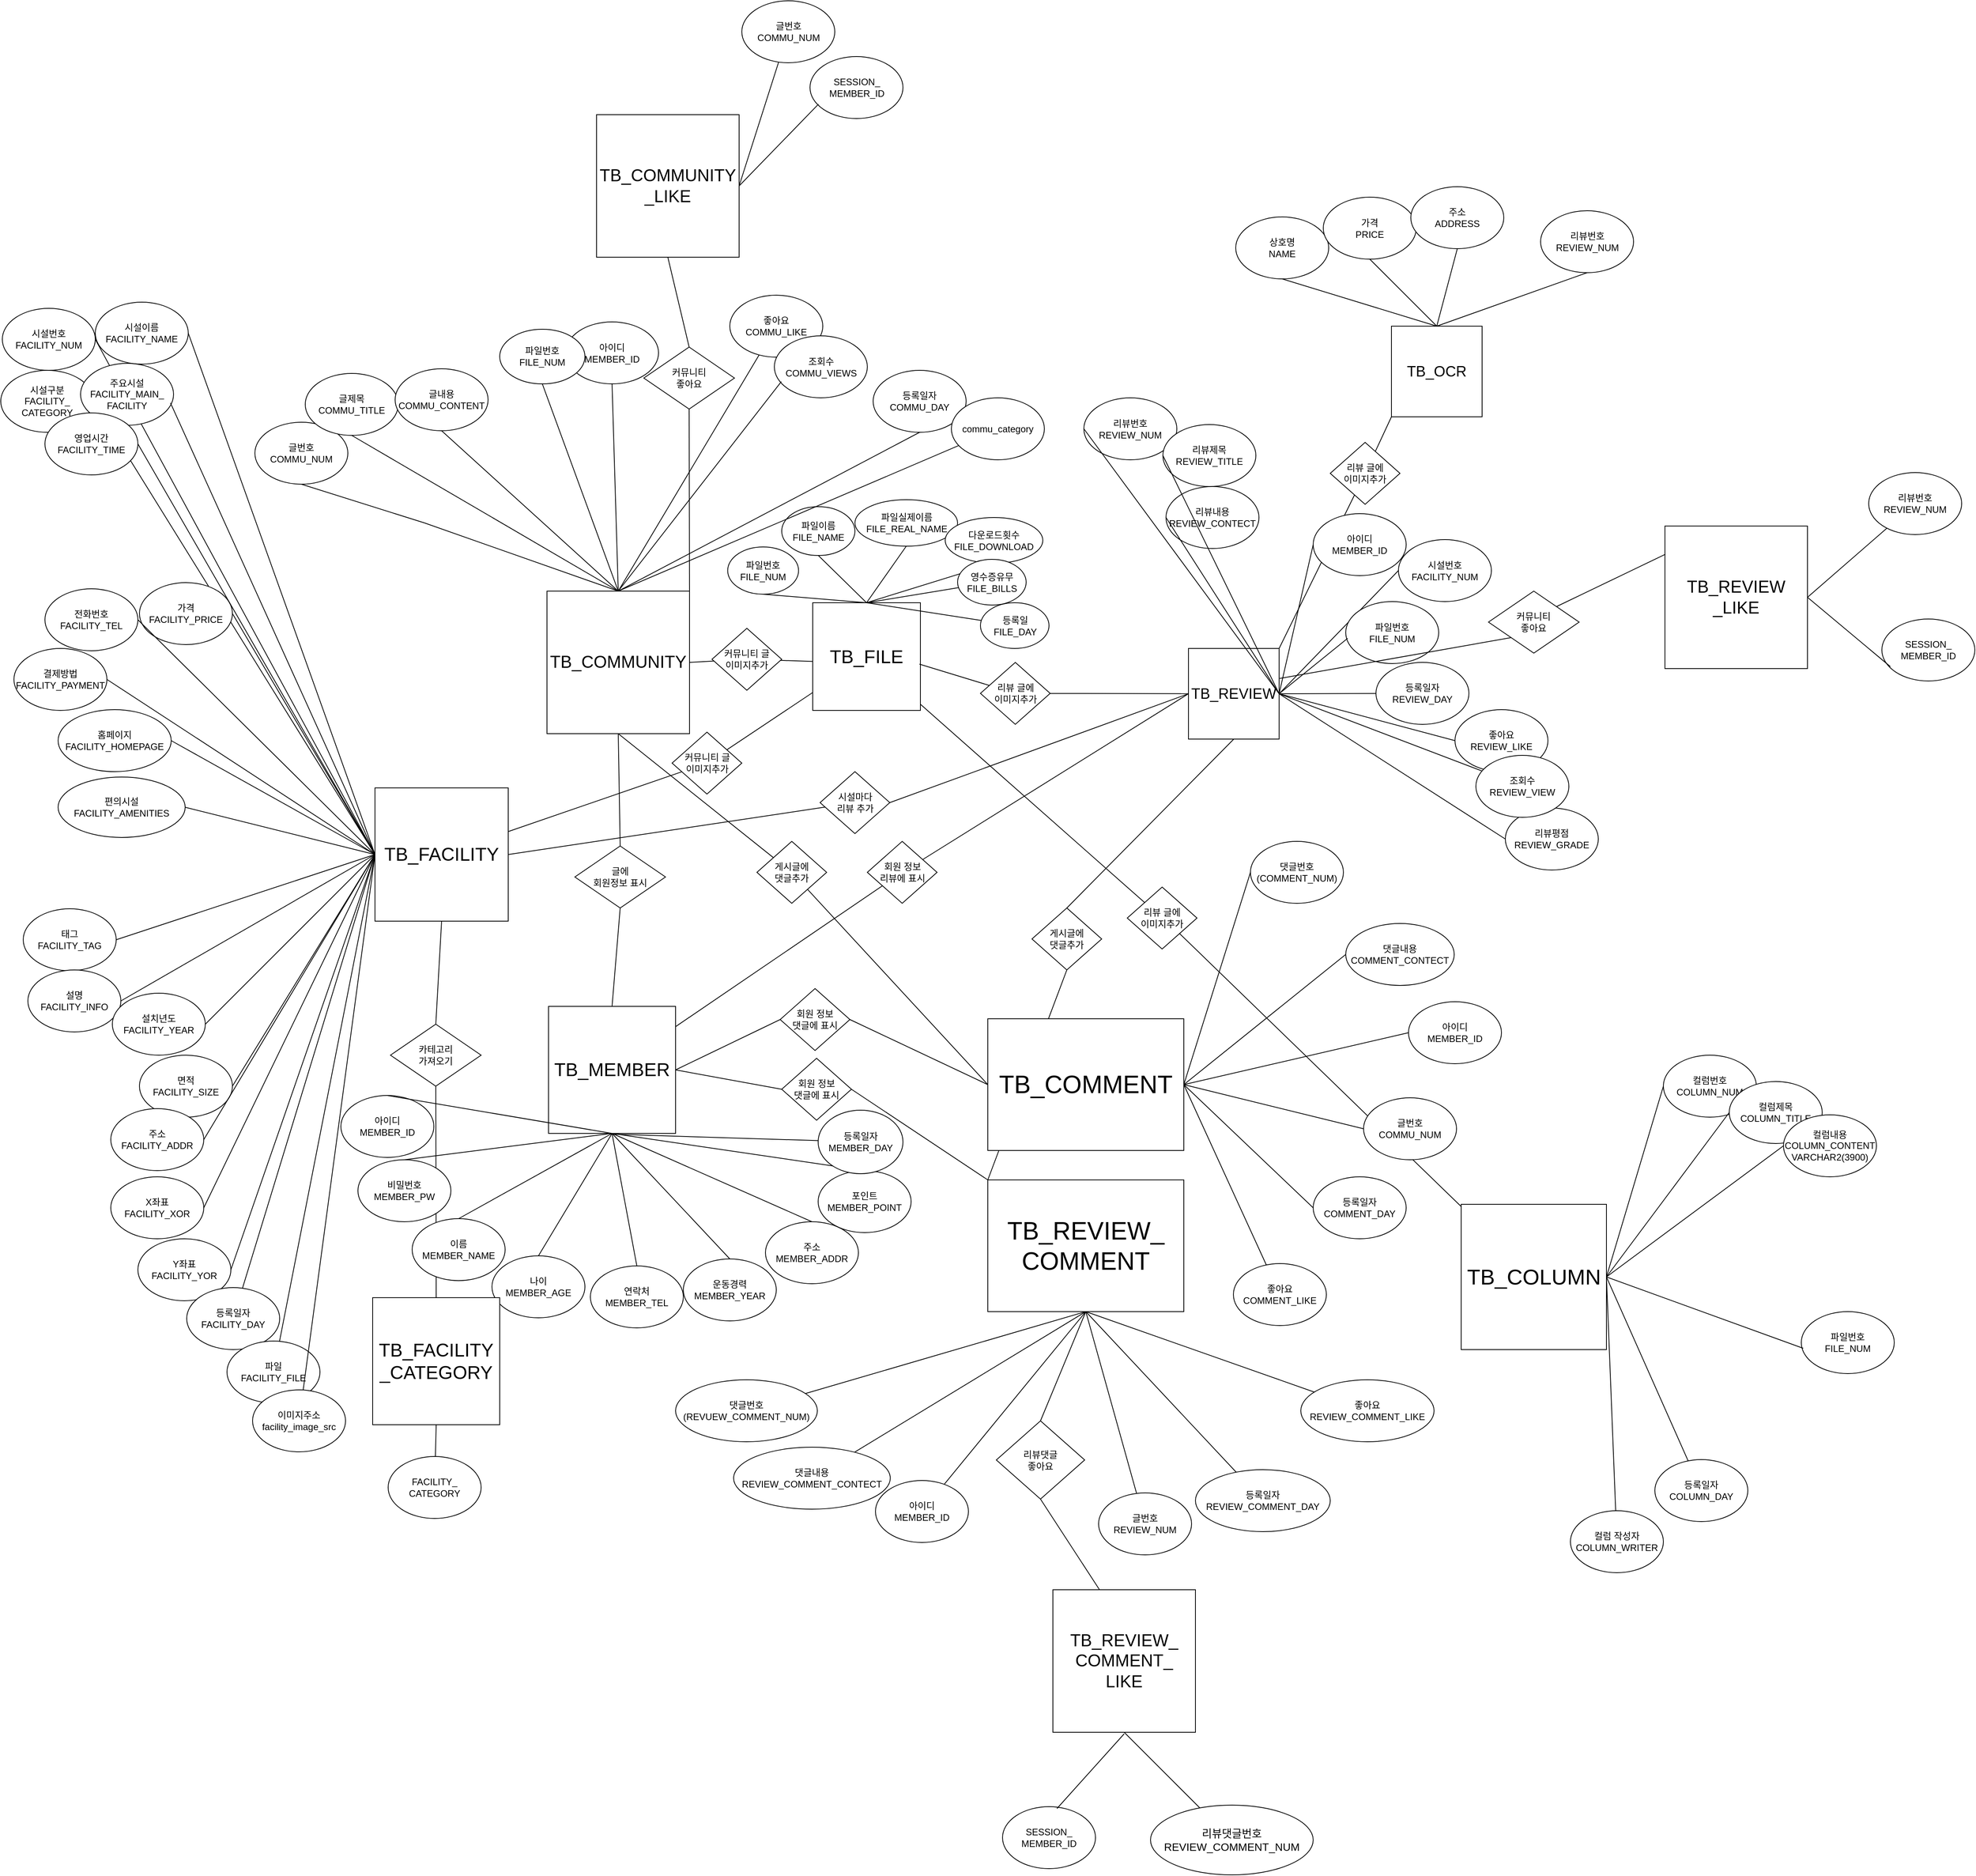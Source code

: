 <mxfile version="21.6.8" type="github">
  <diagram id="prtHgNgQTEPvFCAcTncT" name="Page-1">
    <mxGraphModel dx="3114" dy="2628" grid="0" gridSize="10" guides="1" tooltips="1" connect="1" arrows="1" fold="1" page="0" pageScale="1" pageWidth="827" pageHeight="1169" math="0" shadow="0">
      <root>
        <mxCell id="0" />
        <mxCell id="1" parent="0" />
        <mxCell id="ZUS3yhYuRDWJd393ZeMR-37" value="" style="endArrow=none;html=1;rounded=0;exitX=1;exitY=1;exitDx=0;exitDy=0;" parent="1" source="ZUS3yhYuRDWJd393ZeMR-35" target="ZUS3yhYuRDWJd393ZeMR-14" edge="1">
          <mxGeometry width="50" height="50" relative="1" as="geometry">
            <mxPoint x="413" y="-320" as="sourcePoint" />
            <mxPoint x="777" y="-267" as="targetPoint" />
          </mxGeometry>
        </mxCell>
        <mxCell id="ZUS3yhYuRDWJd393ZeMR-9" value="" style="endArrow=none;html=1;rounded=0;exitX=0.5;exitY=0;exitDx=0;exitDy=0;entryX=0.5;entryY=1;entryDx=0;entryDy=0;" parent="1" source="ZUS3yhYuRDWJd393ZeMR-3" target="ZUS3yhYuRDWJd393ZeMR-8" edge="1">
          <mxGeometry width="50" height="50" relative="1" as="geometry">
            <mxPoint x="-441" y="150" as="sourcePoint" />
            <mxPoint x="-556" y="30" as="targetPoint" />
          </mxGeometry>
        </mxCell>
        <mxCell id="ZUS3yhYuRDWJd393ZeMR-12" value="Text" style="edgeLabel;html=1;align=center;verticalAlign=middle;resizable=0;points=[];" parent="ZUS3yhYuRDWJd393ZeMR-9" vertex="1" connectable="0">
          <mxGeometry x="-0.508" y="2" relative="1" as="geometry">
            <mxPoint y="1" as="offset" />
          </mxGeometry>
        </mxCell>
        <mxCell id="vGOoMCBMk2-ikO05M16r-1" value="시설번호&lt;br&gt;FACILITY_NUM" style="ellipse;whiteSpace=wrap;html=1;" parent="1" vertex="1">
          <mxGeometry x="-996" y="-1045" width="120" height="80" as="geometry" />
        </mxCell>
        <mxCell id="vGOoMCBMk2-ikO05M16r-2" value="&lt;font style=&quot;font-size: 24px;&quot;&gt;TB_FACILITY&lt;/font&gt;" style="whiteSpace=wrap;html=1;aspect=fixed;" parent="1" vertex="1">
          <mxGeometry x="-515" y="-426" width="172" height="172" as="geometry" />
        </mxCell>
        <mxCell id="vGOoMCBMk2-ikO05M16r-4" value="" style="endArrow=none;html=1;rounded=0;exitX=1;exitY=0.5;exitDx=0;exitDy=0;entryX=0;entryY=0.5;entryDx=0;entryDy=0;" parent="1" source="vGOoMCBMk2-ikO05M16r-1" target="vGOoMCBMk2-ikO05M16r-2" edge="1">
          <mxGeometry width="50" height="50" relative="1" as="geometry">
            <mxPoint x="-330" y="-360" as="sourcePoint" />
            <mxPoint x="-280" y="-410" as="targetPoint" />
          </mxGeometry>
        </mxCell>
        <mxCell id="vGOoMCBMk2-ikO05M16r-5" value="시설이름&lt;br&gt;FACILITY_NAME" style="ellipse;whiteSpace=wrap;html=1;" parent="1" vertex="1">
          <mxGeometry x="-876" y="-1053" width="120" height="80" as="geometry" />
        </mxCell>
        <mxCell id="vGOoMCBMk2-ikO05M16r-6" value="" style="endArrow=none;html=1;rounded=0;exitX=1;exitY=0.5;exitDx=0;exitDy=0;entryX=0;entryY=0.5;entryDx=0;entryDy=0;" parent="1" source="vGOoMCBMk2-ikO05M16r-5" target="vGOoMCBMk2-ikO05M16r-2" edge="1">
          <mxGeometry width="50" height="50" relative="1" as="geometry">
            <mxPoint x="-560" y="-185" as="sourcePoint" />
            <mxPoint x="-350" y="-205" as="targetPoint" />
          </mxGeometry>
        </mxCell>
        <mxCell id="vGOoMCBMk2-ikO05M16r-7" value="시설구분&lt;br&gt;FACILITY_&lt;br&gt;CATEGORY" style="ellipse;whiteSpace=wrap;html=1;" parent="1" vertex="1">
          <mxGeometry x="-998" y="-965" width="120" height="80" as="geometry" />
        </mxCell>
        <mxCell id="vGOoMCBMk2-ikO05M16r-8" value="" style="endArrow=none;html=1;rounded=0;exitX=1;exitY=0.5;exitDx=0;exitDy=0;entryX=0;entryY=0.5;entryDx=0;entryDy=0;" parent="1" source="vGOoMCBMk2-ikO05M16r-7" target="vGOoMCBMk2-ikO05M16r-2" edge="1">
          <mxGeometry width="50" height="50" relative="1" as="geometry">
            <mxPoint x="-550" y="-105" as="sourcePoint" />
            <mxPoint x="-350" y="-280" as="targetPoint" />
          </mxGeometry>
        </mxCell>
        <mxCell id="vGOoMCBMk2-ikO05M16r-10" value="주요시설&lt;br&gt;FACILITY_MAIN_&lt;br&gt;FACILITY" style="ellipse;whiteSpace=wrap;html=1;" parent="1" vertex="1">
          <mxGeometry x="-895" y="-974" width="120" height="80" as="geometry" />
        </mxCell>
        <mxCell id="vGOoMCBMk2-ikO05M16r-11" value="" style="endArrow=none;html=1;rounded=0;exitX=0.967;exitY=0.638;exitDx=0;exitDy=0;exitPerimeter=0;entryX=0;entryY=0.5;entryDx=0;entryDy=0;" parent="1" source="vGOoMCBMk2-ikO05M16r-10" target="vGOoMCBMk2-ikO05M16r-2" edge="1">
          <mxGeometry width="50" height="50" relative="1" as="geometry">
            <mxPoint x="-690" y="-820" as="sourcePoint" />
            <mxPoint x="-421" y="-181" as="targetPoint" />
          </mxGeometry>
        </mxCell>
        <mxCell id="vGOoMCBMk2-ikO05M16r-20" value="결제방법&lt;br&gt;FACILITY_PAYMENT" style="ellipse;whiteSpace=wrap;html=1;" parent="1" vertex="1">
          <mxGeometry x="-981" y="-606" width="120" height="80" as="geometry" />
        </mxCell>
        <mxCell id="vGOoMCBMk2-ikO05M16r-21" value="가격&lt;br&gt;FACILITY_PRICE" style="ellipse;whiteSpace=wrap;html=1;" parent="1" vertex="1">
          <mxGeometry x="-819" y="-691" width="120" height="80" as="geometry" />
        </mxCell>
        <mxCell id="vGOoMCBMk2-ikO05M16r-22" value="전화번호&lt;br&gt;FACILITY_TEL" style="ellipse;whiteSpace=wrap;html=1;" parent="1" vertex="1">
          <mxGeometry x="-941" y="-683" width="120" height="80" as="geometry" />
        </mxCell>
        <mxCell id="vGOoMCBMk2-ikO05M16r-23" value="영업시간&lt;br&gt;FACILITY_TIME" style="ellipse;whiteSpace=wrap;html=1;" parent="1" vertex="1">
          <mxGeometry x="-941" y="-910" width="120" height="80" as="geometry" />
        </mxCell>
        <mxCell id="vGOoMCBMk2-ikO05M16r-24" value="편의시설&lt;br&gt;FACILITY_AMENITIES" style="ellipse;whiteSpace=wrap;html=1;" parent="1" vertex="1">
          <mxGeometry x="-924" y="-440" width="164" height="78" as="geometry" />
        </mxCell>
        <mxCell id="vGOoMCBMk2-ikO05M16r-25" value="홈페이지&lt;br&gt;FACILITY_HOMEPAGE" style="ellipse;whiteSpace=wrap;html=1;" parent="1" vertex="1">
          <mxGeometry x="-924" y="-527" width="146" height="80" as="geometry" />
        </mxCell>
        <mxCell id="vGOoMCBMk2-ikO05M16r-26" value="태그&lt;br&gt;FACILITY_TAG" style="ellipse;whiteSpace=wrap;html=1;" parent="1" vertex="1">
          <mxGeometry x="-969" y="-270" width="120" height="80" as="geometry" />
        </mxCell>
        <mxCell id="vGOoMCBMk2-ikO05M16r-27" value="설명&lt;br&gt;FACILITY_INFO" style="ellipse;whiteSpace=wrap;html=1;" parent="1" vertex="1">
          <mxGeometry x="-963" y="-191" width="120" height="80" as="geometry" />
        </mxCell>
        <mxCell id="ZeWv8mCZg6Lv4Q8P0mIy-1" value="X좌표&lt;br&gt;FACILITY_XOR" style="ellipse;whiteSpace=wrap;html=1;" parent="1" vertex="1">
          <mxGeometry x="-856" y="76" width="120" height="80" as="geometry" />
        </mxCell>
        <mxCell id="ZeWv8mCZg6Lv4Q8P0mIy-2" value="설치년도&lt;br&gt;FACILITY_YEAR" style="ellipse;whiteSpace=wrap;html=1;" parent="1" vertex="1">
          <mxGeometry x="-854" y="-161" width="120" height="80" as="geometry" />
        </mxCell>
        <mxCell id="ZeWv8mCZg6Lv4Q8P0mIy-3" value="면적&lt;br&gt;FACILITY_SIZE" style="ellipse;whiteSpace=wrap;html=1;" parent="1" vertex="1">
          <mxGeometry x="-819" y="-81" width="120" height="80" as="geometry" />
        </mxCell>
        <mxCell id="ZeWv8mCZg6Lv4Q8P0mIy-4" value="주소&lt;br&gt;FACILITY_ADDR" style="ellipse;whiteSpace=wrap;html=1;" parent="1" vertex="1">
          <mxGeometry x="-856" y="-12" width="120" height="80" as="geometry" />
        </mxCell>
        <mxCell id="ZeWv8mCZg6Lv4Q8P0mIy-5" value="Y좌표&lt;br&gt;FACILITY_YOR" style="ellipse;whiteSpace=wrap;html=1;" parent="1" vertex="1">
          <mxGeometry x="-821" y="156" width="120" height="80" as="geometry" />
        </mxCell>
        <mxCell id="ZeWv8mCZg6Lv4Q8P0mIy-8" value="" style="endArrow=none;html=1;rounded=0;exitX=1;exitY=0.5;exitDx=0;exitDy=0;entryX=0;entryY=0.5;entryDx=0;entryDy=0;" parent="1" source="vGOoMCBMk2-ikO05M16r-20" target="vGOoMCBMk2-ikO05M16r-2" edge="1">
          <mxGeometry width="50" height="50" relative="1" as="geometry">
            <mxPoint x="-800" y="-394.5" as="sourcePoint" />
            <mxPoint x="-456" y="134.5" as="targetPoint" />
          </mxGeometry>
        </mxCell>
        <mxCell id="ZeWv8mCZg6Lv4Q8P0mIy-9" value="" style="endArrow=none;html=1;rounded=0;exitX=1;exitY=0.5;exitDx=0;exitDy=0;entryX=0;entryY=0.5;entryDx=0;entryDy=0;" parent="1" source="vGOoMCBMk2-ikO05M16r-21" target="vGOoMCBMk2-ikO05M16r-2" edge="1">
          <mxGeometry width="50" height="50" relative="1" as="geometry">
            <mxPoint x="-1060" y="-520" as="sourcePoint" />
            <mxPoint x="-720" y="120" as="targetPoint" />
          </mxGeometry>
        </mxCell>
        <mxCell id="ZeWv8mCZg6Lv4Q8P0mIy-10" value="" style="endArrow=none;html=1;rounded=0;exitX=1;exitY=0.5;exitDx=0;exitDy=0;entryX=0;entryY=0.5;entryDx=0;entryDy=0;" parent="1" source="vGOoMCBMk2-ikO05M16r-22" target="vGOoMCBMk2-ikO05M16r-2" edge="1">
          <mxGeometry width="50" height="50" relative="1" as="geometry">
            <mxPoint x="-640" y="-665" as="sourcePoint" />
            <mxPoint x="-326.04" y="-30" as="targetPoint" />
          </mxGeometry>
        </mxCell>
        <mxCell id="ZeWv8mCZg6Lv4Q8P0mIy-11" value="" style="endArrow=none;html=1;rounded=0;exitX=1;exitY=0.5;exitDx=0;exitDy=0;entryX=0;entryY=0.5;entryDx=0;entryDy=0;" parent="1" source="vGOoMCBMk2-ikO05M16r-23" target="vGOoMCBMk2-ikO05M16r-2" edge="1">
          <mxGeometry width="50" height="50" relative="1" as="geometry">
            <mxPoint x="-716.04" y="-860" as="sourcePoint" />
            <mxPoint x="-376.04" y="-30" as="targetPoint" />
          </mxGeometry>
        </mxCell>
        <mxCell id="ZeWv8mCZg6Lv4Q8P0mIy-12" value="" style="endArrow=none;html=1;rounded=0;exitX=1;exitY=0.5;exitDx=0;exitDy=0;entryX=0;entryY=0.5;entryDx=0;entryDy=0;" parent="1" source="vGOoMCBMk2-ikO05M16r-26" target="vGOoMCBMk2-ikO05M16r-2" edge="1">
          <mxGeometry width="50" height="50" relative="1" as="geometry">
            <mxPoint x="-700" y="-200" as="sourcePoint" />
            <mxPoint x="-360" y="240" as="targetPoint" />
          </mxGeometry>
        </mxCell>
        <mxCell id="ZeWv8mCZg6Lv4Q8P0mIy-13" value="" style="endArrow=none;html=1;rounded=0;exitX=1;exitY=0.5;exitDx=0;exitDy=0;entryX=0;entryY=0.5;entryDx=0;entryDy=0;" parent="1" source="vGOoMCBMk2-ikO05M16r-24" target="vGOoMCBMk2-ikO05M16r-2" edge="1">
          <mxGeometry width="50" height="50" relative="1" as="geometry">
            <mxPoint x="-680.04" y="-370.04" as="sourcePoint" />
            <mxPoint x="-336.04" y="158.96" as="targetPoint" />
          </mxGeometry>
        </mxCell>
        <mxCell id="ZeWv8mCZg6Lv4Q8P0mIy-14" value="" style="endArrow=none;html=1;rounded=0;entryX=0;entryY=0.5;entryDx=0;entryDy=0;exitX=1;exitY=0.5;exitDx=0;exitDy=0;" parent="1" source="vGOoMCBMk2-ikO05M16r-25" target="vGOoMCBMk2-ikO05M16r-2" edge="1">
          <mxGeometry width="50" height="50" relative="1" as="geometry">
            <mxPoint x="-670" y="-220" as="sourcePoint" />
            <mxPoint x="-370" y="110.0" as="targetPoint" />
          </mxGeometry>
        </mxCell>
        <mxCell id="ZeWv8mCZg6Lv4Q8P0mIy-15" value="" style="endArrow=none;html=1;rounded=0;exitX=1;exitY=0.5;exitDx=0;exitDy=0;entryX=0;entryY=0.5;entryDx=0;entryDy=0;" parent="1" source="vGOoMCBMk2-ikO05M16r-27" target="vGOoMCBMk2-ikO05M16r-2" edge="1">
          <mxGeometry width="50" height="50" relative="1" as="geometry">
            <mxPoint x="-676.04" y="-91.04" as="sourcePoint" />
            <mxPoint x="-336.04" y="158.96" as="targetPoint" />
          </mxGeometry>
        </mxCell>
        <mxCell id="ZeWv8mCZg6Lv4Q8P0mIy-16" value="" style="endArrow=none;html=1;rounded=0;exitX=1;exitY=0.5;exitDx=0;exitDy=0;entryX=0;entryY=0.5;entryDx=0;entryDy=0;" parent="1" source="ZeWv8mCZg6Lv4Q8P0mIy-2" target="vGOoMCBMk2-ikO05M16r-2" edge="1">
          <mxGeometry width="50" height="50" relative="1" as="geometry">
            <mxPoint x="-690" y="80.0" as="sourcePoint" />
            <mxPoint x="-350" y="230.0" as="targetPoint" />
          </mxGeometry>
        </mxCell>
        <mxCell id="ZeWv8mCZg6Lv4Q8P0mIy-26" value="" style="endArrow=none;html=1;rounded=0;entryX=0;entryY=0.5;entryDx=0;entryDy=0;exitX=1;exitY=0.5;exitDx=0;exitDy=0;" parent="1" source="ZeWv8mCZg6Lv4Q8P0mIy-4" target="vGOoMCBMk2-ikO05M16r-2" edge="1">
          <mxGeometry width="50" height="50" relative="1" as="geometry">
            <mxPoint x="-590" y="240" as="sourcePoint" />
            <mxPoint x="-340" y="190" as="targetPoint" />
          </mxGeometry>
        </mxCell>
        <mxCell id="ZeWv8mCZg6Lv4Q8P0mIy-27" value="" style="endArrow=none;html=1;rounded=0;exitX=1;exitY=0.5;exitDx=0;exitDy=0;entryX=0;entryY=0.5;entryDx=0;entryDy=0;" parent="1" source="ZeWv8mCZg6Lv4Q8P0mIy-1" target="vGOoMCBMk2-ikO05M16r-2" edge="1">
          <mxGeometry width="50" height="50" relative="1" as="geometry">
            <mxPoint x="-700" y="330" as="sourcePoint" />
            <mxPoint x="-360" y="180" as="targetPoint" />
          </mxGeometry>
        </mxCell>
        <mxCell id="ZeWv8mCZg6Lv4Q8P0mIy-28" value="" style="endArrow=none;html=1;rounded=0;exitX=1;exitY=0.5;exitDx=0;exitDy=0;entryX=0;entryY=0.5;entryDx=0;entryDy=0;" parent="1" source="ZeWv8mCZg6Lv4Q8P0mIy-5" target="vGOoMCBMk2-ikO05M16r-2" edge="1">
          <mxGeometry width="50" height="50" relative="1" as="geometry">
            <mxPoint x="-670" y="420" as="sourcePoint" />
            <mxPoint x="-330" y="170" as="targetPoint" />
          </mxGeometry>
        </mxCell>
        <mxCell id="ZeWv8mCZg6Lv4Q8P0mIy-29" value="" style="endArrow=none;html=1;rounded=0;entryX=0;entryY=0.5;entryDx=0;entryDy=0;" parent="1" source="0XN0bGpw1SQbyP5nLZHO-1" target="vGOoMCBMk2-ikO05M16r-2" edge="1">
          <mxGeometry width="50" height="50" relative="1" as="geometry">
            <mxPoint x="-657.0" y="256" as="sourcePoint" />
            <mxPoint x="-340" y="-280" as="targetPoint" />
          </mxGeometry>
        </mxCell>
        <mxCell id="ZeWv8mCZg6Lv4Q8P0mIy-30" value="" style="endArrow=none;html=1;rounded=0;exitX=1;exitY=0.5;exitDx=0;exitDy=0;entryX=0;entryY=0.5;entryDx=0;entryDy=0;" parent="1" source="ZeWv8mCZg6Lv4Q8P0mIy-3" target="vGOoMCBMk2-ikO05M16r-2" edge="1">
          <mxGeometry width="50" height="50" relative="1" as="geometry">
            <mxPoint x="-690" y="150" as="sourcePoint" />
            <mxPoint x="-330" y="150" as="targetPoint" />
          </mxGeometry>
        </mxCell>
        <mxCell id="ZeWv8mCZg6Lv4Q8P0mIy-36" value="&lt;font style=&quot;font-size: 19px;&quot;&gt;TB_REVIEW&lt;/font&gt;" style="whiteSpace=wrap;html=1;aspect=fixed;" parent="1" vertex="1">
          <mxGeometry x="535" y="-606" width="117" height="117" as="geometry" />
        </mxCell>
        <mxCell id="ZeWv8mCZg6Lv4Q8P0mIy-82" value="리뷰번호&lt;br&gt;REVIEW_NUM" style="ellipse;whiteSpace=wrap;html=1;" parent="1" vertex="1">
          <mxGeometry x="400" y="-929.5" width="120" height="80" as="geometry" />
        </mxCell>
        <mxCell id="ZeWv8mCZg6Lv4Q8P0mIy-83" value="시설번호&lt;br&gt;FACILITY_NUM" style="ellipse;whiteSpace=wrap;html=1;" parent="1" vertex="1">
          <mxGeometry x="806" y="-746.5" width="120" height="80" as="geometry" />
        </mxCell>
        <mxCell id="ZeWv8mCZg6Lv4Q8P0mIy-84" value="리뷰제목&lt;br&gt;REVIEW_TITLE" style="ellipse;whiteSpace=wrap;html=1;" parent="1" vertex="1">
          <mxGeometry x="502" y="-895" width="120" height="80" as="geometry" />
        </mxCell>
        <mxCell id="ZeWv8mCZg6Lv4Q8P0mIy-85" value="리뷰내용&lt;br&gt;REVIEW_CONTECT" style="ellipse;whiteSpace=wrap;html=1;" parent="1" vertex="1">
          <mxGeometry x="506" y="-815" width="120" height="80" as="geometry" />
        </mxCell>
        <mxCell id="ZeWv8mCZg6Lv4Q8P0mIy-88" value="" style="endArrow=none;html=1;rounded=0;entryX=0;entryY=0.5;entryDx=0;entryDy=0;exitX=1;exitY=0.5;exitDx=0;exitDy=0;" parent="1" source="ZeWv8mCZg6Lv4Q8P0mIy-36" target="ZeWv8mCZg6Lv4Q8P0mIy-82" edge="1">
          <mxGeometry width="50" height="50" relative="1" as="geometry">
            <mxPoint x="30" y="-100" as="sourcePoint" />
            <mxPoint x="80" y="-150" as="targetPoint" />
          </mxGeometry>
        </mxCell>
        <mxCell id="ZeWv8mCZg6Lv4Q8P0mIy-89" value="" style="endArrow=none;html=1;rounded=0;entryX=0;entryY=0.5;entryDx=0;entryDy=0;exitX=1;exitY=0.5;exitDx=0;exitDy=0;" parent="1" source="ZeWv8mCZg6Lv4Q8P0mIy-36" target="ZeWv8mCZg6Lv4Q8P0mIy-83" edge="1">
          <mxGeometry width="50" height="50" relative="1" as="geometry">
            <mxPoint x="100" y="-160" as="sourcePoint" />
            <mxPoint x="150" y="-210" as="targetPoint" />
          </mxGeometry>
        </mxCell>
        <mxCell id="ZeWv8mCZg6Lv4Q8P0mIy-90" value="" style="endArrow=none;html=1;rounded=0;entryX=0;entryY=0.5;entryDx=0;entryDy=0;exitX=1;exitY=0.5;exitDx=0;exitDy=0;" parent="1" source="ZeWv8mCZg6Lv4Q8P0mIy-36" target="ZeWv8mCZg6Lv4Q8P0mIy-84" edge="1">
          <mxGeometry width="50" height="50" relative="1" as="geometry">
            <mxPoint x="170" y="-90" as="sourcePoint" />
            <mxPoint x="220" y="-140" as="targetPoint" />
          </mxGeometry>
        </mxCell>
        <mxCell id="ZeWv8mCZg6Lv4Q8P0mIy-91" value="" style="endArrow=none;html=1;rounded=0;exitX=1;exitY=0.5;exitDx=0;exitDy=0;entryX=0;entryY=0.5;entryDx=0;entryDy=0;" parent="1" source="ZeWv8mCZg6Lv4Q8P0mIy-36" target="ZeWv8mCZg6Lv4Q8P0mIy-85" edge="1">
          <mxGeometry width="50" height="50" relative="1" as="geometry">
            <mxPoint x="200" y="-350" as="sourcePoint" />
            <mxPoint x="250" y="-400" as="targetPoint" />
          </mxGeometry>
        </mxCell>
        <mxCell id="ZeWv8mCZg6Lv4Q8P0mIy-94" value="" style="endArrow=none;html=1;rounded=0;entryX=0;entryY=0.5;entryDx=0;entryDy=0;exitX=1;exitY=0.5;exitDx=0;exitDy=0;" parent="1" source="ZeWv8mCZg6Lv4Q8P0mIy-36" target="ZeWv8mCZg6Lv4Q8P0mIy-86" edge="1">
          <mxGeometry width="50" height="50" relative="1" as="geometry">
            <mxPoint x="130" y="-160" as="sourcePoint" />
            <mxPoint x="310" y="-490" as="targetPoint" />
          </mxGeometry>
        </mxCell>
        <mxCell id="ZeWv8mCZg6Lv4Q8P0mIy-95" value="&lt;font style=&quot;font-size: 24px;&quot;&gt;TB_MEMBER&lt;/font&gt;" style="whiteSpace=wrap;html=1;aspect=fixed;" parent="1" vertex="1">
          <mxGeometry x="-291" y="-144" width="164" height="164" as="geometry" />
        </mxCell>
        <mxCell id="ZeWv8mCZg6Lv4Q8P0mIy-97" value="아이디&lt;br&gt;MEMBER_ID" style="ellipse;whiteSpace=wrap;html=1;" parent="1" vertex="1">
          <mxGeometry x="-559" y="-29" width="120" height="80" as="geometry" />
        </mxCell>
        <mxCell id="ZeWv8mCZg6Lv4Q8P0mIy-98" value="" style="endArrow=none;html=1;rounded=0;entryX=0.5;entryY=1;entryDx=0;entryDy=0;exitX=0.5;exitY=0;exitDx=0;exitDy=0;" parent="1" source="ZeWv8mCZg6Lv4Q8P0mIy-97" target="ZeWv8mCZg6Lv4Q8P0mIy-95" edge="1">
          <mxGeometry width="50" height="50" relative="1" as="geometry">
            <mxPoint x="-210" y="50" as="sourcePoint" />
            <mxPoint x="-160" as="targetPoint" />
          </mxGeometry>
        </mxCell>
        <mxCell id="ZeWv8mCZg6Lv4Q8P0mIy-99" value="비밀번호&lt;br&gt;MEMBER_PW" style="ellipse;whiteSpace=wrap;html=1;" parent="1" vertex="1">
          <mxGeometry x="-537" y="54" width="120" height="80" as="geometry" />
        </mxCell>
        <mxCell id="ZeWv8mCZg6Lv4Q8P0mIy-100" value="" style="endArrow=none;html=1;rounded=0;exitX=0.5;exitY=0;exitDx=0;exitDy=0;entryX=0.5;entryY=1;entryDx=0;entryDy=0;" parent="1" source="ZeWv8mCZg6Lv4Q8P0mIy-99" target="ZeWv8mCZg6Lv4Q8P0mIy-95" edge="1">
          <mxGeometry width="50" height="50" relative="1" as="geometry">
            <mxPoint x="-160" y="100" as="sourcePoint" />
            <mxPoint x="-100" y="-40" as="targetPoint" />
          </mxGeometry>
        </mxCell>
        <mxCell id="ZeWv8mCZg6Lv4Q8P0mIy-101" value="이름&lt;br&gt;MEMBER_NAME" style="ellipse;whiteSpace=wrap;html=1;" parent="1" vertex="1">
          <mxGeometry x="-467" y="130" width="120" height="80" as="geometry" />
        </mxCell>
        <mxCell id="ZeWv8mCZg6Lv4Q8P0mIy-102" value="나이&lt;br&gt;MEMBER_AGE" style="ellipse;whiteSpace=wrap;html=1;" parent="1" vertex="1">
          <mxGeometry x="-364" y="178" width="120" height="80" as="geometry" />
        </mxCell>
        <mxCell id="ZeWv8mCZg6Lv4Q8P0mIy-103" value="연락처&lt;br&gt;MEMBER_TEL" style="ellipse;whiteSpace=wrap;html=1;" parent="1" vertex="1">
          <mxGeometry x="-237" y="191" width="120" height="80" as="geometry" />
        </mxCell>
        <mxCell id="ZeWv8mCZg6Lv4Q8P0mIy-104" value="운동경력&lt;br&gt;MEMBER_YEAR" style="ellipse;whiteSpace=wrap;html=1;" parent="1" vertex="1">
          <mxGeometry x="-117" y="182" width="120" height="80" as="geometry" />
        </mxCell>
        <mxCell id="ZeWv8mCZg6Lv4Q8P0mIy-105" value="주소&lt;br&gt;MEMBER_ADDR" style="ellipse;whiteSpace=wrap;html=1;" parent="1" vertex="1">
          <mxGeometry x="-11" y="134" width="120" height="80" as="geometry" />
        </mxCell>
        <mxCell id="ZeWv8mCZg6Lv4Q8P0mIy-106" value="포인트&lt;br&gt;MEMBER_POINT" style="ellipse;whiteSpace=wrap;html=1;" parent="1" vertex="1">
          <mxGeometry x="57" y="68" width="120" height="80" as="geometry" />
        </mxCell>
        <mxCell id="ZeWv8mCZg6Lv4Q8P0mIy-107" value="" style="endArrow=none;html=1;rounded=0;entryX=0.5;entryY=1;entryDx=0;entryDy=0;exitX=0.5;exitY=0;exitDx=0;exitDy=0;" parent="1" source="ZeWv8mCZg6Lv4Q8P0mIy-101" target="ZeWv8mCZg6Lv4Q8P0mIy-95" edge="1">
          <mxGeometry width="50" height="50" relative="1" as="geometry">
            <mxPoint x="-180" y="370" as="sourcePoint" />
            <mxPoint x="-130" y="320" as="targetPoint" />
          </mxGeometry>
        </mxCell>
        <mxCell id="ZeWv8mCZg6Lv4Q8P0mIy-108" value="" style="endArrow=none;html=1;rounded=0;entryX=0.5;entryY=1;entryDx=0;entryDy=0;exitX=0.5;exitY=0;exitDx=0;exitDy=0;" parent="1" source="ZeWv8mCZg6Lv4Q8P0mIy-102" target="ZeWv8mCZg6Lv4Q8P0mIy-95" edge="1">
          <mxGeometry width="50" height="50" relative="1" as="geometry">
            <mxPoint x="-160" y="370" as="sourcePoint" />
            <mxPoint x="-110" y="320" as="targetPoint" />
          </mxGeometry>
        </mxCell>
        <mxCell id="ZeWv8mCZg6Lv4Q8P0mIy-109" value="" style="endArrow=none;html=1;rounded=0;entryX=0.5;entryY=1;entryDx=0;entryDy=0;exitX=0.5;exitY=0;exitDx=0;exitDy=0;" parent="1" source="ZeWv8mCZg6Lv4Q8P0mIy-103" target="ZeWv8mCZg6Lv4Q8P0mIy-95" edge="1">
          <mxGeometry width="50" height="50" relative="1" as="geometry">
            <mxPoint x="50" y="50" as="sourcePoint" />
            <mxPoint x="400" y="-90" as="targetPoint" />
          </mxGeometry>
        </mxCell>
        <mxCell id="ZeWv8mCZg6Lv4Q8P0mIy-110" value="" style="endArrow=none;html=1;rounded=0;exitX=0.5;exitY=0;exitDx=0;exitDy=0;entryX=0.5;entryY=1;entryDx=0;entryDy=0;" parent="1" source="ZeWv8mCZg6Lv4Q8P0mIy-104" target="ZeWv8mCZg6Lv4Q8P0mIy-95" edge="1">
          <mxGeometry width="50" height="50" relative="1" as="geometry">
            <mxPoint x="180" y="50" as="sourcePoint" />
            <mxPoint x="400" y="-90" as="targetPoint" />
          </mxGeometry>
        </mxCell>
        <mxCell id="ZeWv8mCZg6Lv4Q8P0mIy-111" value="" style="endArrow=none;html=1;rounded=0;entryX=0.5;entryY=1;entryDx=0;entryDy=0;exitX=0.5;exitY=0;exitDx=0;exitDy=0;" parent="1" source="ZeWv8mCZg6Lv4Q8P0mIy-105" target="ZeWv8mCZg6Lv4Q8P0mIy-95" edge="1">
          <mxGeometry width="50" height="50" relative="1" as="geometry">
            <mxPoint x="310" y="100" as="sourcePoint" />
            <mxPoint x="390" y="-40" as="targetPoint" />
          </mxGeometry>
        </mxCell>
        <mxCell id="ZeWv8mCZg6Lv4Q8P0mIy-112" value="" style="endArrow=none;html=1;rounded=0;entryX=0.5;entryY=1;entryDx=0;entryDy=0;exitX=0.5;exitY=0;exitDx=0;exitDy=0;" parent="1" source="ZeWv8mCZg6Lv4Q8P0mIy-106" target="ZeWv8mCZg6Lv4Q8P0mIy-95" edge="1">
          <mxGeometry width="50" height="50" relative="1" as="geometry">
            <mxPoint x="450" y="50" as="sourcePoint" />
            <mxPoint x="400" y="-90" as="targetPoint" />
          </mxGeometry>
        </mxCell>
        <mxCell id="ZeWv8mCZg6Lv4Q8P0mIy-114" value="&lt;font style=&quot;font-size: 22px;&quot;&gt;TB_COMMUNITY&lt;/font&gt;" style="whiteSpace=wrap;html=1;aspect=fixed;" parent="1" vertex="1">
          <mxGeometry x="-293" y="-680" width="184" height="184" as="geometry" />
        </mxCell>
        <mxCell id="ZeWv8mCZg6Lv4Q8P0mIy-115" value="글번호&lt;br&gt;COMMU_NUM" style="ellipse;whiteSpace=wrap;html=1;" parent="1" vertex="1">
          <mxGeometry x="-670" y="-898" width="120" height="80" as="geometry" />
        </mxCell>
        <mxCell id="ZeWv8mCZg6Lv4Q8P0mIy-116" value="글제목&lt;br&gt;COMMU_TITLE" style="ellipse;whiteSpace=wrap;html=1;" parent="1" vertex="1">
          <mxGeometry x="-605" y="-961" width="120" height="80" as="geometry" />
        </mxCell>
        <mxCell id="ZeWv8mCZg6Lv4Q8P0mIy-117" value="글내용&lt;br&gt;COMMU_CONTENT" style="ellipse;whiteSpace=wrap;html=1;" parent="1" vertex="1">
          <mxGeometry x="-489" y="-967" width="120" height="80" as="geometry" />
        </mxCell>
        <mxCell id="ZeWv8mCZg6Lv4Q8P0mIy-118" value="등록일자&lt;br&gt;COMMU_DAY" style="ellipse;whiteSpace=wrap;html=1;" parent="1" vertex="1">
          <mxGeometry x="128" y="-965" width="120" height="80" as="geometry" />
        </mxCell>
        <mxCell id="ZeWv8mCZg6Lv4Q8P0mIy-119" value="아이디&lt;br&gt;MEMBER_ID" style="ellipse;whiteSpace=wrap;html=1;" parent="1" vertex="1">
          <mxGeometry x="-269" y="-1027.5" width="120" height="80" as="geometry" />
        </mxCell>
        <mxCell id="ZeWv8mCZg6Lv4Q8P0mIy-121" value="" style="endArrow=none;html=1;rounded=0;entryX=0.5;entryY=0;entryDx=0;entryDy=0;exitX=0.5;exitY=1;exitDx=0;exitDy=0;" parent="1" source="ZeWv8mCZg6Lv4Q8P0mIy-115" target="ZeWv8mCZg6Lv4Q8P0mIy-114" edge="1">
          <mxGeometry width="50" height="50" relative="1" as="geometry">
            <mxPoint x="-270" y="-470" as="sourcePoint" />
            <mxPoint x="-220" y="-520" as="targetPoint" />
            <Array as="points">
              <mxPoint x="-451" y="-768" />
            </Array>
          </mxGeometry>
        </mxCell>
        <mxCell id="ZeWv8mCZg6Lv4Q8P0mIy-122" value="" style="endArrow=none;html=1;rounded=0;entryX=0.5;entryY=0;entryDx=0;entryDy=0;exitX=0.5;exitY=1;exitDx=0;exitDy=0;" parent="1" source="ZeWv8mCZg6Lv4Q8P0mIy-116" target="ZeWv8mCZg6Lv4Q8P0mIy-114" edge="1">
          <mxGeometry width="50" height="50" relative="1" as="geometry">
            <mxPoint x="-300" y="-450" as="sourcePoint" />
            <mxPoint x="-250" y="-500" as="targetPoint" />
          </mxGeometry>
        </mxCell>
        <mxCell id="ZeWv8mCZg6Lv4Q8P0mIy-123" value="" style="endArrow=none;html=1;rounded=0;exitX=0.5;exitY=1;exitDx=0;exitDy=0;entryX=0.5;entryY=0;entryDx=0;entryDy=0;" parent="1" source="ZeWv8mCZg6Lv4Q8P0mIy-117" target="ZeWv8mCZg6Lv4Q8P0mIy-114" edge="1">
          <mxGeometry width="50" height="50" relative="1" as="geometry">
            <mxPoint x="-110" y="-510" as="sourcePoint" />
            <mxPoint x="-60" y="-560" as="targetPoint" />
          </mxGeometry>
        </mxCell>
        <mxCell id="ZeWv8mCZg6Lv4Q8P0mIy-124" value="" style="endArrow=none;html=1;rounded=0;entryX=0.5;entryY=1;entryDx=0;entryDy=0;exitX=0.5;exitY=0;exitDx=0;exitDy=0;" parent="1" source="ZeWv8mCZg6Lv4Q8P0mIy-114" target="ZeWv8mCZg6Lv4Q8P0mIy-118" edge="1">
          <mxGeometry width="50" height="50" relative="1" as="geometry">
            <mxPoint x="-270" y="-810" as="sourcePoint" />
            <mxPoint x="25" y="-720" as="targetPoint" />
          </mxGeometry>
        </mxCell>
        <mxCell id="ZeWv8mCZg6Lv4Q8P0mIy-125" value="" style="endArrow=none;html=1;rounded=0;entryX=0.5;entryY=1;entryDx=0;entryDy=0;exitX=0.5;exitY=0;exitDx=0;exitDy=0;" parent="1" source="ZeWv8mCZg6Lv4Q8P0mIy-114" target="ZeWv8mCZg6Lv4Q8P0mIy-119" edge="1">
          <mxGeometry width="50" height="50" relative="1" as="geometry">
            <mxPoint x="-140" y="-810" as="sourcePoint" />
            <mxPoint x="25" y="-720" as="targetPoint" />
          </mxGeometry>
        </mxCell>
        <mxCell id="kVw5c4QJEjsjnRAmu5jp-2" value="시설마다&lt;br&gt;리뷰 추가" style="rhombus;whiteSpace=wrap;html=1;" parent="1" vertex="1">
          <mxGeometry x="59.5" y="-447" width="90" height="80" as="geometry" />
        </mxCell>
        <mxCell id="kVw5c4QJEjsjnRAmu5jp-3" value="" style="endArrow=none;html=1;rounded=0;exitX=1;exitY=0.5;exitDx=0;exitDy=0;" parent="1" source="vGOoMCBMk2-ikO05M16r-2" target="kVw5c4QJEjsjnRAmu5jp-2" edge="1">
          <mxGeometry width="50" height="50" relative="1" as="geometry">
            <mxPoint x="-378" y="-303" as="sourcePoint" />
            <mxPoint x="-328" y="-353" as="targetPoint" />
          </mxGeometry>
        </mxCell>
        <mxCell id="kVw5c4QJEjsjnRAmu5jp-4" value="" style="endArrow=none;html=1;rounded=0;exitX=1;exitY=0.5;exitDx=0;exitDy=0;entryX=0;entryY=0.5;entryDx=0;entryDy=0;" parent="1" source="kVw5c4QJEjsjnRAmu5jp-2" target="ZeWv8mCZg6Lv4Q8P0mIy-36" edge="1">
          <mxGeometry width="50" height="50" relative="1" as="geometry">
            <mxPoint x="-132" y="-307" as="sourcePoint" />
            <mxPoint x="26" y="-307" as="targetPoint" />
          </mxGeometry>
        </mxCell>
        <mxCell id="kVw5c4QJEjsjnRAmu5jp-6" value="회원 정보&lt;br&gt;리뷰에 표시" style="rhombus;whiteSpace=wrap;html=1;" parent="1" vertex="1">
          <mxGeometry x="120.5" y="-357" width="90" height="80" as="geometry" />
        </mxCell>
        <mxCell id="kVw5c4QJEjsjnRAmu5jp-8" value="" style="endArrow=none;html=1;rounded=0;entryX=0;entryY=0.5;entryDx=0;entryDy=0;" parent="1" source="kVw5c4QJEjsjnRAmu5jp-6" target="ZeWv8mCZg6Lv4Q8P0mIy-36" edge="1">
          <mxGeometry width="50" height="50" relative="1" as="geometry">
            <mxPoint x="-8" y="-242" as="sourcePoint" />
            <mxPoint x="190" y="-371" as="targetPoint" />
          </mxGeometry>
        </mxCell>
        <mxCell id="kVw5c4QJEjsjnRAmu5jp-14" value="" style="endArrow=none;html=1;rounded=0;" parent="1" source="ZeWv8mCZg6Lv4Q8P0mIy-95" target="kVw5c4QJEjsjnRAmu5jp-6" edge="1">
          <mxGeometry width="50" height="50" relative="1" as="geometry">
            <mxPoint x="-161" y="-177" as="sourcePoint" />
            <mxPoint x="-1" y="-294" as="targetPoint" />
          </mxGeometry>
        </mxCell>
        <mxCell id="kVw5c4QJEjsjnRAmu5jp-15" value="글에&lt;br&gt;회원정보 표시" style="rhombus;whiteSpace=wrap;html=1;" parent="1" vertex="1">
          <mxGeometry x="-257" y="-351" width="117" height="80" as="geometry" />
        </mxCell>
        <mxCell id="kVw5c4QJEjsjnRAmu5jp-16" value="" style="endArrow=none;html=1;rounded=0;exitX=0.5;exitY=0;exitDx=0;exitDy=0;entryX=0.5;entryY=1;entryDx=0;entryDy=0;" parent="1" source="ZeWv8mCZg6Lv4Q8P0mIy-95" target="kVw5c4QJEjsjnRAmu5jp-15" edge="1">
          <mxGeometry width="50" height="50" relative="1" as="geometry">
            <mxPoint x="-374" y="-220" as="sourcePoint" />
            <mxPoint x="-324" y="-264" as="targetPoint" />
          </mxGeometry>
        </mxCell>
        <mxCell id="kVw5c4QJEjsjnRAmu5jp-17" value="" style="endArrow=none;html=1;rounded=0;exitX=0.5;exitY=0;exitDx=0;exitDy=0;entryX=0.5;entryY=1;entryDx=0;entryDy=0;" parent="1" source="kVw5c4QJEjsjnRAmu5jp-15" target="ZeWv8mCZg6Lv4Q8P0mIy-114" edge="1">
          <mxGeometry width="50" height="50" relative="1" as="geometry">
            <mxPoint x="-128" y="-218" as="sourcePoint" />
            <mxPoint x="127" y="-277" as="targetPoint" />
          </mxGeometry>
        </mxCell>
        <mxCell id="kVw5c4QJEjsjnRAmu5jp-18" value="회원 정보&lt;br&gt;댓글에 표시" style="rhombus;whiteSpace=wrap;html=1;" parent="1" vertex="1">
          <mxGeometry x="8" y="-167" width="90" height="80" as="geometry" />
        </mxCell>
        <mxCell id="kVw5c4QJEjsjnRAmu5jp-19" value="" style="endArrow=none;html=1;rounded=0;exitX=1;exitY=0.5;exitDx=0;exitDy=0;entryX=0;entryY=0.5;entryDx=0;entryDy=0;" parent="1" source="kVw5c4QJEjsjnRAmu5jp-18" target="ZeWv8mCZg6Lv4Q8P0mIy-32" edge="1">
          <mxGeometry width="50" height="50" relative="1" as="geometry">
            <mxPoint x="5" y="24" as="sourcePoint" />
            <mxPoint x="367" y="-305" as="targetPoint" />
          </mxGeometry>
        </mxCell>
        <mxCell id="kVw5c4QJEjsjnRAmu5jp-20" value="" style="endArrow=none;html=1;rounded=0;entryX=0;entryY=0.5;entryDx=0;entryDy=0;exitX=1;exitY=0.5;exitDx=0;exitDy=0;" parent="1" source="ZeWv8mCZg6Lv4Q8P0mIy-95" target="kVw5c4QJEjsjnRAmu5jp-18" edge="1">
          <mxGeometry width="50" height="50" relative="1" as="geometry">
            <mxPoint x="-107" y="103" as="sourcePoint" />
            <mxPoint x="12" y="-28" as="targetPoint" />
          </mxGeometry>
        </mxCell>
        <mxCell id="kVw5c4QJEjsjnRAmu5jp-21" value="게시글에&lt;br&gt;댓글추가" style="rhombus;whiteSpace=wrap;html=1;" parent="1" vertex="1">
          <mxGeometry x="-22" y="-357" width="90" height="80" as="geometry" />
        </mxCell>
        <mxCell id="kVw5c4QJEjsjnRAmu5jp-22" value="" style="endArrow=none;html=1;rounded=0;entryX=0;entryY=0.5;entryDx=0;entryDy=0;" parent="1" source="kVw5c4QJEjsjnRAmu5jp-21" target="ZeWv8mCZg6Lv4Q8P0mIy-32" edge="1">
          <mxGeometry width="50" height="50" relative="1" as="geometry">
            <mxPoint x="18" y="-110" as="sourcePoint" />
            <mxPoint x="127" y="-314" as="targetPoint" />
          </mxGeometry>
        </mxCell>
        <mxCell id="kVw5c4QJEjsjnRAmu5jp-23" value="" style="endArrow=none;html=1;rounded=0;exitX=0.5;exitY=1;exitDx=0;exitDy=0;" parent="1" source="ZeWv8mCZg6Lv4Q8P0mIy-114" target="kVw5c4QJEjsjnRAmu5jp-21" edge="1">
          <mxGeometry width="50" height="50" relative="1" as="geometry">
            <mxPoint x="-375" y="-415" as="sourcePoint" />
            <mxPoint x="25" y="-162" as="targetPoint" />
          </mxGeometry>
        </mxCell>
        <mxCell id="fensZFZWC3kl40g_37vL-1" value="댓글번호&lt;br&gt;(COMMENT_NUM)" style="ellipse;whiteSpace=wrap;html=1;" parent="1" vertex="1">
          <mxGeometry x="615" y="-357" width="120" height="80" as="geometry" />
        </mxCell>
        <mxCell id="fensZFZWC3kl40g_37vL-3" value="" style="endArrow=none;html=1;rounded=0;exitX=1;exitY=0.5;exitDx=0;exitDy=0;entryX=0;entryY=0.5;entryDx=0;entryDy=0;" parent="1" source="ZeWv8mCZg6Lv4Q8P0mIy-32" target="fensZFZWC3kl40g_37vL-1" edge="1">
          <mxGeometry width="50" height="50" relative="1" as="geometry">
            <mxPoint x="392" y="-185" as="sourcePoint" />
            <mxPoint x="442" y="-235" as="targetPoint" />
          </mxGeometry>
        </mxCell>
        <mxCell id="fensZFZWC3kl40g_37vL-5" value="댓글내용&lt;br&gt;COMMENT_CONTECT" style="ellipse;whiteSpace=wrap;html=1;" parent="1" vertex="1">
          <mxGeometry x="738" y="-251" width="140" height="80" as="geometry" />
        </mxCell>
        <mxCell id="fensZFZWC3kl40g_37vL-6" value="등록일자&lt;br&gt;COMMENT_DAY" style="ellipse;whiteSpace=wrap;html=1;" parent="1" vertex="1">
          <mxGeometry x="696" y="76" width="120" height="80" as="geometry" />
        </mxCell>
        <mxCell id="fensZFZWC3kl40g_37vL-7" value="아이디&lt;br&gt;MEMBER_ID" style="ellipse;whiteSpace=wrap;html=1;" parent="1" vertex="1">
          <mxGeometry x="819" y="-150" width="120" height="80" as="geometry" />
        </mxCell>
        <mxCell id="fensZFZWC3kl40g_37vL-9" value="" style="endArrow=none;html=1;rounded=0;exitX=1;exitY=0.5;exitDx=0;exitDy=0;entryX=0;entryY=0.5;entryDx=0;entryDy=0;" parent="1" source="ZeWv8mCZg6Lv4Q8P0mIy-32" target="fensZFZWC3kl40g_37vL-5" edge="1">
          <mxGeometry width="50" height="50" relative="1" as="geometry">
            <mxPoint x="345" y="-87" as="sourcePoint" />
            <mxPoint x="683" y="-242" as="targetPoint" />
          </mxGeometry>
        </mxCell>
        <mxCell id="fensZFZWC3kl40g_37vL-10" value="" style="endArrow=none;html=1;rounded=0;entryX=0;entryY=0.5;entryDx=0;entryDy=0;exitX=1;exitY=0.5;exitDx=0;exitDy=0;" parent="1" source="ZeWv8mCZg6Lv4Q8P0mIy-32" target="fensZFZWC3kl40g_37vL-6" edge="1">
          <mxGeometry width="50" height="50" relative="1" as="geometry">
            <mxPoint x="345" y="-87" as="sourcePoint" />
            <mxPoint x="683" y="-155" as="targetPoint" />
          </mxGeometry>
        </mxCell>
        <mxCell id="fensZFZWC3kl40g_37vL-11" value="" style="endArrow=none;html=1;rounded=0;entryX=0;entryY=0.5;entryDx=0;entryDy=0;exitX=1;exitY=0.5;exitDx=0;exitDy=0;" parent="1" source="ZeWv8mCZg6Lv4Q8P0mIy-32" target="fensZFZWC3kl40g_37vL-7" edge="1">
          <mxGeometry width="50" height="50" relative="1" as="geometry">
            <mxPoint x="343" y="22" as="sourcePoint" />
            <mxPoint x="681" y="-46" as="targetPoint" />
          </mxGeometry>
        </mxCell>
        <mxCell id="fqmWYTtrZk_v-npSEMXv-1" value="글번호&lt;br&gt;COMMU_NUM" style="ellipse;whiteSpace=wrap;html=1;" parent="1" vertex="1">
          <mxGeometry x="761" y="-26" width="120" height="80" as="geometry" />
        </mxCell>
        <mxCell id="fqmWYTtrZk_v-npSEMXv-2" value="" style="endArrow=none;html=1;rounded=0;entryX=0;entryY=0.5;entryDx=0;entryDy=0;exitX=1;exitY=0.5;exitDx=0;exitDy=0;" parent="1" source="ZeWv8mCZg6Lv4Q8P0mIy-32" target="fqmWYTtrZk_v-npSEMXv-1" edge="1">
          <mxGeometry width="50" height="50" relative="1" as="geometry">
            <mxPoint x="322" y="-126" as="sourcePoint" />
            <mxPoint x="660" y="73" as="targetPoint" />
          </mxGeometry>
        </mxCell>
        <mxCell id="s3L-ne_ulO0HwT5f8NQK-1" value="&lt;font style=&quot;font-size: 24px;&quot;&gt;TB_FILE&lt;/font&gt;" style="whiteSpace=wrap;html=1;aspect=fixed;" parent="1" vertex="1">
          <mxGeometry x="50" y="-665" width="139" height="139" as="geometry" />
        </mxCell>
        <mxCell id="s3L-ne_ulO0HwT5f8NQK-2" value="파일번호&lt;br&gt;FILE_NUM" style="ellipse;whiteSpace=wrap;html=1;" parent="1" vertex="1">
          <mxGeometry x="-59.75" y="-737" width="91.5" height="61" as="geometry" />
        </mxCell>
        <mxCell id="s3L-ne_ulO0HwT5f8NQK-3" value="파일이름&lt;br&gt;FILE_NAME" style="ellipse;whiteSpace=wrap;html=1;" parent="1" vertex="1">
          <mxGeometry x="10" y="-789" width="94.5" height="63" as="geometry" />
        </mxCell>
        <mxCell id="s3L-ne_ulO0HwT5f8NQK-4" value="파일실제이름&lt;br&gt;FILE_REAL_NAME" style="ellipse;whiteSpace=wrap;html=1;" parent="1" vertex="1">
          <mxGeometry x="104.5" y="-798" width="132.5" height="60" as="geometry" />
        </mxCell>
        <mxCell id="s3L-ne_ulO0HwT5f8NQK-5" value="다운로드횟수&lt;br&gt;FILE_DOWNLOAD" style="ellipse;whiteSpace=wrap;html=1;" parent="1" vertex="1">
          <mxGeometry x="221" y="-775" width="126" height="59" as="geometry" />
        </mxCell>
        <mxCell id="s3L-ne_ulO0HwT5f8NQK-6" value="" style="endArrow=none;html=1;rounded=0;entryX=0.5;entryY=1;entryDx=0;entryDy=0;exitX=0.5;exitY=0;exitDx=0;exitDy=0;" parent="1" source="s3L-ne_ulO0HwT5f8NQK-1" target="s3L-ne_ulO0HwT5f8NQK-2" edge="1">
          <mxGeometry width="50" height="50" relative="1" as="geometry">
            <mxPoint x="-280" y="-723" as="sourcePoint" />
            <mxPoint x="18" y="-794" as="targetPoint" />
          </mxGeometry>
        </mxCell>
        <mxCell id="s3L-ne_ulO0HwT5f8NQK-7" value="" style="endArrow=none;html=1;rounded=0;entryX=0.5;entryY=1;entryDx=0;entryDy=0;exitX=0.5;exitY=0;exitDx=0;exitDy=0;" parent="1" source="s3L-ne_ulO0HwT5f8NQK-1" target="s3L-ne_ulO0HwT5f8NQK-3" edge="1">
          <mxGeometry width="50" height="50" relative="1" as="geometry">
            <mxPoint y="-651" as="sourcePoint" />
            <mxPoint x="-16" y="-700" as="targetPoint" />
          </mxGeometry>
        </mxCell>
        <mxCell id="s3L-ne_ulO0HwT5f8NQK-8" value="" style="endArrow=none;html=1;rounded=0;entryX=0.5;entryY=1;entryDx=0;entryDy=0;exitX=0.5;exitY=0;exitDx=0;exitDy=0;" parent="1" source="s3L-ne_ulO0HwT5f8NQK-1" target="s3L-ne_ulO0HwT5f8NQK-4" edge="1">
          <mxGeometry width="50" height="50" relative="1" as="geometry">
            <mxPoint x="93" y="-648" as="sourcePoint" />
            <mxPoint x="84" y="-698" as="targetPoint" />
          </mxGeometry>
        </mxCell>
        <mxCell id="s3L-ne_ulO0HwT5f8NQK-9" value="" style="endArrow=none;html=1;rounded=0;entryX=0.5;entryY=1;entryDx=0;entryDy=0;exitX=0.5;exitY=0;exitDx=0;exitDy=0;" parent="1" source="s3L-ne_ulO0HwT5f8NQK-1" target="s3L-ne_ulO0HwT5f8NQK-5" edge="1">
          <mxGeometry width="50" height="50" relative="1" as="geometry">
            <mxPoint x="123" y="-652" as="sourcePoint" />
            <mxPoint x="188" y="-699" as="targetPoint" />
          </mxGeometry>
        </mxCell>
        <mxCell id="s3L-ne_ulO0HwT5f8NQK-11" value="리뷰 글에&lt;br&gt;이미지추가" style="rhombus;whiteSpace=wrap;html=1;" parent="1" vertex="1">
          <mxGeometry x="266.5" y="-588" width="90" height="80" as="geometry" />
        </mxCell>
        <mxCell id="s3L-ne_ulO0HwT5f8NQK-12" value="" style="endArrow=none;html=1;rounded=0;exitX=0.991;exitY=0.57;exitDx=0;exitDy=0;exitPerimeter=0;" parent="1" source="s3L-ne_ulO0HwT5f8NQK-1" target="s3L-ne_ulO0HwT5f8NQK-11" edge="1">
          <mxGeometry width="50" height="50" relative="1" as="geometry">
            <mxPoint x="132" y="-664" as="sourcePoint" />
            <mxPoint x="282" y="-700" as="targetPoint" />
          </mxGeometry>
        </mxCell>
        <mxCell id="s3L-ne_ulO0HwT5f8NQK-13" value="" style="endArrow=none;html=1;rounded=0;" parent="1" source="s3L-ne_ulO0HwT5f8NQK-11" target="ZeWv8mCZg6Lv4Q8P0mIy-36" edge="1">
          <mxGeometry width="50" height="50" relative="1" as="geometry">
            <mxPoint x="171" y="-598" as="sourcePoint" />
            <mxPoint x="227" y="-568" as="targetPoint" />
          </mxGeometry>
        </mxCell>
        <mxCell id="s3L-ne_ulO0HwT5f8NQK-14" value="파일번호&lt;br&gt;FILE_NUM" style="ellipse;whiteSpace=wrap;html=1;" parent="1" vertex="1">
          <mxGeometry x="738" y="-666.5" width="120" height="80" as="geometry" />
        </mxCell>
        <mxCell id="s3L-ne_ulO0HwT5f8NQK-15" value="" style="endArrow=none;html=1;rounded=0;entryX=0.021;entryY=0.592;entryDx=0;entryDy=0;entryPerimeter=0;exitX=1;exitY=0.5;exitDx=0;exitDy=0;" parent="1" source="ZeWv8mCZg6Lv4Q8P0mIy-36" target="s3L-ne_ulO0HwT5f8NQK-14" edge="1">
          <mxGeometry width="50" height="50" relative="1" as="geometry">
            <mxPoint x="435" y="-571" as="sourcePoint" />
            <mxPoint x="532" y="-733" as="targetPoint" />
          </mxGeometry>
        </mxCell>
        <mxCell id="s3L-ne_ulO0HwT5f8NQK-16" value="파일번호&lt;br&gt;FILE_NUM" style="ellipse;whiteSpace=wrap;html=1;" parent="1" vertex="1">
          <mxGeometry x="-354" y="-1018" width="110" height="70.5" as="geometry" />
        </mxCell>
        <mxCell id="s3L-ne_ulO0HwT5f8NQK-17" value="" style="endArrow=none;html=1;rounded=0;entryX=0.5;entryY=1;entryDx=0;entryDy=0;exitX=0.5;exitY=0;exitDx=0;exitDy=0;" parent="1" source="ZeWv8mCZg6Lv4Q8P0mIy-114" target="s3L-ne_ulO0HwT5f8NQK-16" edge="1">
          <mxGeometry width="50" height="50" relative="1" as="geometry">
            <mxPoint x="-71.5" y="-848" as="sourcePoint" />
            <mxPoint x="-146.5" y="-973" as="targetPoint" />
          </mxGeometry>
        </mxCell>
        <mxCell id="s3L-ne_ulO0HwT5f8NQK-18" value="커뮤니티 글&lt;br&gt;이미지추가" style="rhombus;whiteSpace=wrap;html=1;" parent="1" vertex="1">
          <mxGeometry x="-80" y="-632" width="90" height="80" as="geometry" />
        </mxCell>
        <mxCell id="s3L-ne_ulO0HwT5f8NQK-19" value="" style="endArrow=none;html=1;rounded=0;exitX=1;exitY=0.5;exitDx=0;exitDy=0;" parent="1" source="ZeWv8mCZg6Lv4Q8P0mIy-114" target="s3L-ne_ulO0HwT5f8NQK-18" edge="1">
          <mxGeometry width="50" height="50" relative="1" as="geometry">
            <mxPoint x="-125" y="-565" as="sourcePoint" />
            <mxPoint x="-70" y="-567" as="targetPoint" />
          </mxGeometry>
        </mxCell>
        <mxCell id="s3L-ne_ulO0HwT5f8NQK-20" value="" style="endArrow=none;html=1;rounded=0;entryX=0.001;entryY=0.545;entryDx=0;entryDy=0;entryPerimeter=0;" parent="1" source="s3L-ne_ulO0HwT5f8NQK-18" target="s3L-ne_ulO0HwT5f8NQK-1" edge="1">
          <mxGeometry width="50" height="50" relative="1" as="geometry">
            <mxPoint x="-115" y="-608" as="sourcePoint" />
            <mxPoint x="-83" y="-607" as="targetPoint" />
          </mxGeometry>
        </mxCell>
        <mxCell id="0XN0bGpw1SQbyP5nLZHO-1" value="등록일자&lt;br&gt;FACILITY_DAY" style="ellipse;whiteSpace=wrap;html=1;" parent="1" vertex="1">
          <mxGeometry x="-758" y="219" width="120" height="80" as="geometry" />
        </mxCell>
        <mxCell id="0XN0bGpw1SQbyP5nLZHO-3" value="리뷰평점&lt;br&gt;REVIEW_GRADE" style="ellipse;whiteSpace=wrap;html=1;" parent="1" vertex="1">
          <mxGeometry x="944" y="-400" width="120" height="80" as="geometry" />
        </mxCell>
        <mxCell id="0XN0bGpw1SQbyP5nLZHO-4" value="" style="endArrow=none;html=1;rounded=0;entryX=0;entryY=0.5;entryDx=0;entryDy=0;exitX=1;exitY=0.5;exitDx=0;exitDy=0;" parent="1" source="ZeWv8mCZg6Lv4Q8P0mIy-36" target="0XN0bGpw1SQbyP5nLZHO-3" edge="1">
          <mxGeometry width="50" height="50" relative="1" as="geometry">
            <mxPoint x="457" y="-420" as="sourcePoint" />
            <mxPoint x="577" y="-559" as="targetPoint" />
          </mxGeometry>
        </mxCell>
        <mxCell id="0XN0bGpw1SQbyP5nLZHO-5" value="등록일자&lt;br&gt;REVIEW_DAY" style="ellipse;whiteSpace=wrap;html=1;" parent="1" vertex="1">
          <mxGeometry x="777" y="-588" width="120" height="80" as="geometry" />
        </mxCell>
        <mxCell id="0XN0bGpw1SQbyP5nLZHO-6" value="" style="endArrow=none;html=1;rounded=0;exitX=1;exitY=0.5;exitDx=0;exitDy=0;" parent="1" source="ZeWv8mCZg6Lv4Q8P0mIy-36" target="0XN0bGpw1SQbyP5nLZHO-5" edge="1">
          <mxGeometry width="50" height="50" relative="1" as="geometry">
            <mxPoint x="457" y="-444" as="sourcePoint" />
            <mxPoint x="602" y="-502" as="targetPoint" />
          </mxGeometry>
        </mxCell>
        <mxCell id="0XN0bGpw1SQbyP5nLZHO-7" value="등록일&lt;br&gt;FILE_DAY" style="ellipse;whiteSpace=wrap;html=1;" parent="1" vertex="1">
          <mxGeometry x="266.5" y="-665" width="88.5" height="59" as="geometry" />
        </mxCell>
        <mxCell id="0XN0bGpw1SQbyP5nLZHO-8" value="" style="endArrow=none;html=1;rounded=0;exitX=0.5;exitY=0;exitDx=0;exitDy=0;" parent="1" source="s3L-ne_ulO0HwT5f8NQK-1" target="0XN0bGpw1SQbyP5nLZHO-7" edge="1">
          <mxGeometry width="50" height="50" relative="1" as="geometry">
            <mxPoint x="130" y="-655" as="sourcePoint" />
            <mxPoint x="282" y="-700" as="targetPoint" />
          </mxGeometry>
        </mxCell>
        <mxCell id="0XN0bGpw1SQbyP5nLZHO-10" value="영수증유무&lt;br&gt;FILE_BILLS" style="ellipse;whiteSpace=wrap;html=1;" parent="1" vertex="1">
          <mxGeometry x="237" y="-721" width="88.5" height="59" as="geometry" />
        </mxCell>
        <mxCell id="0XN0bGpw1SQbyP5nLZHO-11" value="" style="endArrow=none;html=1;rounded=0;exitX=0.5;exitY=0;exitDx=0;exitDy=0;" parent="1" source="s3L-ne_ulO0HwT5f8NQK-1" target="0XN0bGpw1SQbyP5nLZHO-10" edge="1">
          <mxGeometry width="50" height="50" relative="1" as="geometry">
            <mxPoint x="130" y="-655" as="sourcePoint" />
            <mxPoint x="261" y="-638" as="targetPoint" />
          </mxGeometry>
        </mxCell>
        <mxCell id="0XN0bGpw1SQbyP5nLZHO-13" value="" style="endArrow=none;html=1;rounded=0;exitX=0.499;exitY=1.006;exitDx=0;exitDy=0;exitPerimeter=0;" parent="1" source="ZeWv8mCZg6Lv4Q8P0mIy-95" target="0XN0bGpw1SQbyP5nLZHO-12" edge="1">
          <mxGeometry width="50" height="50" relative="1" as="geometry">
            <mxPoint x="-214" y="19" as="sourcePoint" />
            <mxPoint x="147.5" y="176.5" as="targetPoint" />
          </mxGeometry>
        </mxCell>
        <mxCell id="acfb078PkQiIE6v8mjR0-1" value="좋아요&lt;br&gt;COMMU_LIKE" style="ellipse;whiteSpace=wrap;html=1;" parent="1" vertex="1">
          <mxGeometry x="-57" y="-1062" width="120" height="80" as="geometry" />
        </mxCell>
        <mxCell id="acfb078PkQiIE6v8mjR0-2" value="" style="endArrow=none;html=1;rounded=0;exitX=0.5;exitY=0;exitDx=0;exitDy=0;" parent="1" source="ZeWv8mCZg6Lv4Q8P0mIy-114" target="acfb078PkQiIE6v8mjR0-1" edge="1">
          <mxGeometry width="50" height="50" relative="1" as="geometry">
            <mxPoint x="-93" y="-826.75" as="sourcePoint" />
            <mxPoint x="134" y="-866.75" as="targetPoint" />
          </mxGeometry>
        </mxCell>
        <mxCell id="acfb078PkQiIE6v8mjR0-3" value="조회수&lt;br&gt;COMMU_VIEWS" style="ellipse;whiteSpace=wrap;html=1;" parent="1" vertex="1">
          <mxGeometry x="0.5" y="-1009.5" width="120" height="80" as="geometry" />
        </mxCell>
        <mxCell id="acfb078PkQiIE6v8mjR0-4" value="" style="endArrow=none;html=1;rounded=0;entryX=0.075;entryY=0.738;entryDx=0;entryDy=0;exitX=0.5;exitY=0;exitDx=0;exitDy=0;entryPerimeter=0;" parent="1" source="ZeWv8mCZg6Lv4Q8P0mIy-114" target="acfb078PkQiIE6v8mjR0-3" edge="1">
          <mxGeometry width="50" height="50" relative="1" as="geometry">
            <mxPoint x="-102" y="-667.5" as="sourcePoint" />
            <mxPoint x="234" y="-854.25" as="targetPoint" />
          </mxGeometry>
        </mxCell>
        <mxCell id="acfb078PkQiIE6v8mjR0-5" value="좋아요&lt;br&gt;REVIEW_LIKE" style="ellipse;whiteSpace=wrap;html=1;" parent="1" vertex="1">
          <mxGeometry x="879" y="-527" width="120" height="80" as="geometry" />
        </mxCell>
        <mxCell id="acfb078PkQiIE6v8mjR0-6" value="" style="endArrow=none;html=1;rounded=0;exitX=1;exitY=0.5;exitDx=0;exitDy=0;entryX=0;entryY=0.5;entryDx=0;entryDy=0;" parent="1" source="ZeWv8mCZg6Lv4Q8P0mIy-36" target="acfb078PkQiIE6v8mjR0-5" edge="1">
          <mxGeometry width="50" height="50" relative="1" as="geometry">
            <mxPoint x="680" y="-268" as="sourcePoint" />
            <mxPoint x="1016" y="-454.75" as="targetPoint" />
          </mxGeometry>
        </mxCell>
        <mxCell id="acfb078PkQiIE6v8mjR0-7" value="조회수&lt;br&gt;REVIEW_VIEW" style="ellipse;whiteSpace=wrap;html=1;" parent="1" vertex="1">
          <mxGeometry x="906" y="-468" width="120" height="80" as="geometry" />
        </mxCell>
        <mxCell id="acfb078PkQiIE6v8mjR0-8" value="" style="endArrow=none;html=1;rounded=0;exitX=1;exitY=0.5;exitDx=0;exitDy=0;" parent="1" source="ZeWv8mCZg6Lv4Q8P0mIy-36" target="acfb078PkQiIE6v8mjR0-7" edge="1">
          <mxGeometry width="50" height="50" relative="1" as="geometry">
            <mxPoint x="680" y="-268" as="sourcePoint" />
            <mxPoint x="1116" y="-442.25" as="targetPoint" />
          </mxGeometry>
        </mxCell>
        <mxCell id="acfb078PkQiIE6v8mjR0-9" value="좋아요&lt;br&gt;COMMENT_LIKE" style="ellipse;whiteSpace=wrap;html=1;" parent="1" vertex="1">
          <mxGeometry x="593" y="188" width="120" height="80" as="geometry" />
        </mxCell>
        <mxCell id="acfb078PkQiIE6v8mjR0-10" value="" style="endArrow=none;html=1;rounded=0;exitX=1;exitY=0.5;exitDx=0;exitDy=0;" parent="1" source="ZeWv8mCZg6Lv4Q8P0mIy-32" target="acfb078PkQiIE6v8mjR0-9" edge="1">
          <mxGeometry width="50" height="50" relative="1" as="geometry">
            <mxPoint x="408" y="230" as="sourcePoint" />
            <mxPoint x="966" y="212.25" as="targetPoint" />
          </mxGeometry>
        </mxCell>
        <mxCell id="acfb078PkQiIE6v8mjR0-28" value="&lt;font style=&quot;font-size: 32px;&quot;&gt;TB_REVIEW_&lt;br&gt;COMMENT&lt;/font&gt;" style="rounded=0;whiteSpace=wrap;html=1;" parent="1" vertex="1">
          <mxGeometry x="276" y="80" width="253" height="170" as="geometry" />
        </mxCell>
        <mxCell id="acfb078PkQiIE6v8mjR0-29" value="댓글번호&lt;br&gt;(REVUEW_COMMENT_NUM)" style="ellipse;whiteSpace=wrap;html=1;" parent="1" vertex="1">
          <mxGeometry x="-127" y="338" width="183" height="80" as="geometry" />
        </mxCell>
        <mxCell id="acfb078PkQiIE6v8mjR0-30" value="" style="endArrow=none;html=1;rounded=0;exitX=0.5;exitY=1;exitDx=0;exitDy=0;" parent="1" source="acfb078PkQiIE6v8mjR0-28" target="acfb078PkQiIE6v8mjR0-29" edge="1">
          <mxGeometry width="50" height="50" relative="1" as="geometry">
            <mxPoint x="163.0" y="544.0" as="sourcePoint" />
            <mxPoint x="74" y="487" as="targetPoint" />
          </mxGeometry>
        </mxCell>
        <mxCell id="acfb078PkQiIE6v8mjR0-32" value="댓글내용&lt;br&gt;REVIEW_COMMENT_CONTECT" style="ellipse;whiteSpace=wrap;html=1;" parent="1" vertex="1">
          <mxGeometry x="-52.12" y="425" width="202.25" height="80" as="geometry" />
        </mxCell>
        <mxCell id="acfb078PkQiIE6v8mjR0-33" value="등록일자&lt;br&gt;REVIEW_COMMENT_DAY" style="ellipse;whiteSpace=wrap;html=1;" parent="1" vertex="1">
          <mxGeometry x="544" y="454" width="174" height="80" as="geometry" />
        </mxCell>
        <mxCell id="acfb078PkQiIE6v8mjR0-34" value="아이디&lt;br&gt;MEMBER_ID" style="ellipse;whiteSpace=wrap;html=1;" parent="1" vertex="1">
          <mxGeometry x="131" y="468" width="120" height="80" as="geometry" />
        </mxCell>
        <mxCell id="acfb078PkQiIE6v8mjR0-36" value="" style="endArrow=none;html=1;rounded=0;exitX=0.5;exitY=1;exitDx=0;exitDy=0;" parent="1" source="acfb078PkQiIE6v8mjR0-28" target="acfb078PkQiIE6v8mjR0-32" edge="1">
          <mxGeometry width="50" height="50" relative="1" as="geometry">
            <mxPoint x="414" y="261.0" as="sourcePoint" />
            <mxPoint x="387" y="668" as="targetPoint" />
          </mxGeometry>
        </mxCell>
        <mxCell id="acfb078PkQiIE6v8mjR0-37" value="" style="endArrow=none;html=1;rounded=0;exitX=0.5;exitY=1;exitDx=0;exitDy=0;" parent="1" source="acfb078PkQiIE6v8mjR0-28" target="acfb078PkQiIE6v8mjR0-33" edge="1">
          <mxGeometry width="50" height="50" relative="1" as="geometry">
            <mxPoint x="478" y="295" as="sourcePoint" />
            <mxPoint x="664" y="364" as="targetPoint" />
          </mxGeometry>
        </mxCell>
        <mxCell id="acfb078PkQiIE6v8mjR0-38" value="" style="endArrow=none;html=1;rounded=0;exitX=0.5;exitY=1;exitDx=0;exitDy=0;" parent="1" source="acfb078PkQiIE6v8mjR0-28" target="acfb078PkQiIE6v8mjR0-34" edge="1">
          <mxGeometry width="50" height="50" relative="1" as="geometry">
            <mxPoint x="244.0" y="551.0" as="sourcePoint" />
            <mxPoint x="394" y="683" as="targetPoint" />
          </mxGeometry>
        </mxCell>
        <mxCell id="acfb078PkQiIE6v8mjR0-39" value="글번호&lt;br&gt;REVIEW_NUM" style="ellipse;whiteSpace=wrap;html=1;" parent="1" vertex="1">
          <mxGeometry x="419" y="484" width="120" height="80" as="geometry" />
        </mxCell>
        <mxCell id="acfb078PkQiIE6v8mjR0-40" value="" style="endArrow=none;html=1;rounded=0;exitX=0.5;exitY=1;exitDx=0;exitDy=0;" parent="1" source="acfb078PkQiIE6v8mjR0-28" target="acfb078PkQiIE6v8mjR0-39" edge="1">
          <mxGeometry width="50" height="50" relative="1" as="geometry">
            <mxPoint x="407" y="250" as="sourcePoint" />
            <mxPoint x="525" y="731" as="targetPoint" />
          </mxGeometry>
        </mxCell>
        <mxCell id="acfb078PkQiIE6v8mjR0-41" value="좋아요&lt;br&gt;REVIEW_COMMENT_LIKE" style="ellipse;whiteSpace=wrap;html=1;" parent="1" vertex="1">
          <mxGeometry x="680" y="338" width="172" height="80" as="geometry" />
        </mxCell>
        <mxCell id="acfb078PkQiIE6v8mjR0-42" value="" style="endArrow=none;html=1;rounded=0;exitX=0.5;exitY=1;exitDx=0;exitDy=0;" parent="1" source="acfb078PkQiIE6v8mjR0-28" target="acfb078PkQiIE6v8mjR0-41" edge="1">
          <mxGeometry width="50" height="50" relative="1" as="geometry">
            <mxPoint x="406.5" y="570" as="sourcePoint" />
            <mxPoint x="964.5" y="552.25" as="targetPoint" />
          </mxGeometry>
        </mxCell>
        <mxCell id="acfb078PkQiIE6v8mjR0-43" value="회원 정보&lt;br&gt;댓글에 표시" style="rhombus;whiteSpace=wrap;html=1;" parent="1" vertex="1">
          <mxGeometry x="10" y="-77" width="90" height="80" as="geometry" />
        </mxCell>
        <mxCell id="acfb078PkQiIE6v8mjR0-44" value="" style="endArrow=none;html=1;rounded=0;exitX=1;exitY=0.5;exitDx=0;exitDy=0;entryX=0;entryY=0;entryDx=0;entryDy=0;" parent="1" source="acfb078PkQiIE6v8mjR0-43" target="acfb078PkQiIE6v8mjR0-28" edge="1">
          <mxGeometry width="50" height="50" relative="1" as="geometry">
            <mxPoint x="62" y="140" as="sourcePoint" />
            <mxPoint x="336" y="90" as="targetPoint" />
          </mxGeometry>
        </mxCell>
        <mxCell id="acfb078PkQiIE6v8mjR0-45" value="" style="endArrow=none;html=1;rounded=0;entryX=0;entryY=0.5;entryDx=0;entryDy=0;exitX=1;exitY=0.5;exitDx=0;exitDy=0;" parent="1" source="ZeWv8mCZg6Lv4Q8P0mIy-95" target="acfb078PkQiIE6v8mjR0-43" edge="1">
          <mxGeometry width="50" height="50" relative="1" as="geometry">
            <mxPoint x="-70" y="54" as="sourcePoint" />
            <mxPoint x="69" y="88" as="targetPoint" />
          </mxGeometry>
        </mxCell>
        <mxCell id="0XN0bGpw1SQbyP5nLZHO-12" value="등록일자&lt;br&gt;MEMBER_DAY" style="ellipse;whiteSpace=wrap;html=1;" parent="1" vertex="1">
          <mxGeometry x="57" y="-10" width="109.5" height="82" as="geometry" />
        </mxCell>
        <mxCell id="acfb078PkQiIE6v8mjR0-46" value="게시글에&lt;br&gt;댓글추가" style="rhombus;whiteSpace=wrap;html=1;" parent="1" vertex="1">
          <mxGeometry x="333" y="-271" width="90" height="80" as="geometry" />
        </mxCell>
        <mxCell id="acfb078PkQiIE6v8mjR0-47" value="" style="endArrow=none;html=1;rounded=0;exitX=0.5;exitY=1;exitDx=0;exitDy=0;entryX=0;entryY=0;entryDx=0;entryDy=0;" parent="1" source="acfb078PkQiIE6v8mjR0-46" target="acfb078PkQiIE6v8mjR0-28" edge="1">
          <mxGeometry width="50" height="50" relative="1" as="geometry">
            <mxPoint x="413" y="-16" as="sourcePoint" />
            <mxPoint x="278" y="80" as="targetPoint" />
          </mxGeometry>
        </mxCell>
        <mxCell id="acfb078PkQiIE6v8mjR0-48" value="" style="endArrow=none;html=1;rounded=0;entryX=0.5;entryY=0;entryDx=0;entryDy=0;exitX=0.5;exitY=1;exitDx=0;exitDy=0;" parent="1" source="ZeWv8mCZg6Lv4Q8P0mIy-36" target="acfb078PkQiIE6v8mjR0-46" edge="1">
          <mxGeometry width="50" height="50" relative="1" as="geometry">
            <mxPoint x="193" y="-402" as="sourcePoint" />
            <mxPoint x="420" y="-68" as="targetPoint" />
          </mxGeometry>
        </mxCell>
        <mxCell id="ZeWv8mCZg6Lv4Q8P0mIy-32" value="&lt;font style=&quot;font-size: 32px;&quot;&gt;TB_COMMENT&lt;/font&gt;" style="rounded=0;whiteSpace=wrap;html=1;" parent="1" vertex="1">
          <mxGeometry x="276" y="-128" width="253" height="170" as="geometry" />
        </mxCell>
        <mxCell id="s6LiLlID2WeUhXr-WcWn-1" value="" style="endArrow=none;html=1;rounded=0;entryX=0;entryY=0.5;entryDx=0;entryDy=0;" parent="1" source="s6LiLlID2WeUhXr-WcWn-2" target="vGOoMCBMk2-ikO05M16r-2" edge="1">
          <mxGeometry width="50" height="50" relative="1" as="geometry">
            <mxPoint x="-612.0" y="312" as="sourcePoint" />
            <mxPoint x="-470" y="-284" as="targetPoint" />
          </mxGeometry>
        </mxCell>
        <mxCell id="s6LiLlID2WeUhXr-WcWn-2" value="파일&lt;br&gt;FACILITY_FILE" style="ellipse;whiteSpace=wrap;html=1;" parent="1" vertex="1">
          <mxGeometry x="-706" y="288" width="120" height="80" as="geometry" />
        </mxCell>
        <mxCell id="s6LiLlID2WeUhXr-WcWn-3" value="커뮤니티 글&lt;br&gt;이미지추가" style="rhombus;whiteSpace=wrap;html=1;" parent="1" vertex="1">
          <mxGeometry x="-131.5" y="-498" width="90" height="80" as="geometry" />
        </mxCell>
        <mxCell id="s6LiLlID2WeUhXr-WcWn-4" value="" style="endArrow=none;html=1;rounded=0;" parent="1" source="vGOoMCBMk2-ikO05M16r-2" target="s6LiLlID2WeUhXr-WcWn-3" edge="1">
          <mxGeometry width="50" height="50" relative="1" as="geometry">
            <mxPoint x="-167" y="-409" as="sourcePoint" />
            <mxPoint x="-127" y="-388" as="targetPoint" />
          </mxGeometry>
        </mxCell>
        <mxCell id="s6LiLlID2WeUhXr-WcWn-5" value="" style="endArrow=none;html=1;rounded=0;" parent="1" source="s6LiLlID2WeUhXr-WcWn-3" target="s3L-ne_ulO0HwT5f8NQK-1" edge="1">
          <mxGeometry width="50" height="50" relative="1" as="geometry">
            <mxPoint x="-172" y="-429" as="sourcePoint" />
            <mxPoint x="-7" y="-410" as="targetPoint" />
          </mxGeometry>
        </mxCell>
        <mxCell id="ZUS3yhYuRDWJd393ZeMR-1" value="commu_category" style="ellipse;whiteSpace=wrap;html=1;" parent="1" vertex="1">
          <mxGeometry x="229" y="-929.5" width="120" height="80" as="geometry" />
        </mxCell>
        <mxCell id="ZUS3yhYuRDWJd393ZeMR-2" value="" style="endArrow=none;html=1;rounded=0;exitX=0.5;exitY=0;exitDx=0;exitDy=0;" parent="1" source="ZeWv8mCZg6Lv4Q8P0mIy-114" target="ZUS3yhYuRDWJd393ZeMR-1" edge="1">
          <mxGeometry width="50" height="50" relative="1" as="geometry">
            <mxPoint x="-181" y="-666.5" as="sourcePoint" />
            <mxPoint x="123.5" y="-693" as="targetPoint" />
          </mxGeometry>
        </mxCell>
        <mxCell id="ZUS3yhYuRDWJd393ZeMR-3" value="&lt;font style=&quot;font-size: 24px;&quot;&gt;TB_FACILITY&lt;br&gt;_CATEGORY&lt;br&gt;&lt;/font&gt;" style="whiteSpace=wrap;html=1;aspect=fixed;" parent="1" vertex="1">
          <mxGeometry x="-518" y="232" width="164" height="164" as="geometry" />
        </mxCell>
        <mxCell id="ZUS3yhYuRDWJd393ZeMR-4" value="" style="endArrow=none;html=1;rounded=0;entryX=0.5;entryY=1;entryDx=0;entryDy=0;" parent="1" source="ZUS3yhYuRDWJd393ZeMR-5" target="ZUS3yhYuRDWJd393ZeMR-3" edge="1">
          <mxGeometry width="50" height="50" relative="1" as="geometry">
            <mxPoint x="-395.0" y="597" as="sourcePoint" />
            <mxPoint x="-362.0" y="534" as="targetPoint" />
          </mxGeometry>
        </mxCell>
        <mxCell id="ZUS3yhYuRDWJd393ZeMR-5" value="FACILITY_&lt;br&gt;CATEGORY" style="ellipse;whiteSpace=wrap;html=1;" parent="1" vertex="1">
          <mxGeometry x="-498" y="437" width="120" height="80" as="geometry" />
        </mxCell>
        <mxCell id="ZUS3yhYuRDWJd393ZeMR-8" value="카테고리&lt;br&gt;가져오기" style="rhombus;whiteSpace=wrap;html=1;" parent="1" vertex="1">
          <mxGeometry x="-495" y="-121" width="117" height="80" as="geometry" />
        </mxCell>
        <mxCell id="ZUS3yhYuRDWJd393ZeMR-10" value="" style="endArrow=none;html=1;rounded=0;exitX=0.5;exitY=0;exitDx=0;exitDy=0;entryX=0.5;entryY=1;entryDx=0;entryDy=0;" parent="1" source="ZUS3yhYuRDWJd393ZeMR-8" target="vGOoMCBMk2-ikO05M16r-2" edge="1">
          <mxGeometry width="50" height="50" relative="1" as="geometry">
            <mxPoint x="-360" y="76" as="sourcePoint" />
            <mxPoint x="-433" y="-202" as="targetPoint" />
          </mxGeometry>
        </mxCell>
        <mxCell id="ZUS3yhYuRDWJd393ZeMR-14" value="&lt;font style=&quot;font-size: 28px;&quot;&gt;TB_COLUMN&lt;/font&gt;" style="whiteSpace=wrap;html=1;aspect=fixed;" parent="1" vertex="1">
          <mxGeometry x="887" y="111.5" width="187.5" height="187.5" as="geometry" />
        </mxCell>
        <mxCell id="ZUS3yhYuRDWJd393ZeMR-15" value="컬럼번호&lt;br&gt;COLUMN_NUM" style="ellipse;whiteSpace=wrap;html=1;" parent="1" vertex="1">
          <mxGeometry x="1148" y="-81" width="120" height="80" as="geometry" />
        </mxCell>
        <mxCell id="ZUS3yhYuRDWJd393ZeMR-17" value="컬럼제목&lt;br&gt;COLUMN_TITLE" style="ellipse;whiteSpace=wrap;html=1;" parent="1" vertex="1">
          <mxGeometry x="1233" y="-47" width="120" height="80" as="geometry" />
        </mxCell>
        <mxCell id="ZUS3yhYuRDWJd393ZeMR-18" value="컬럼내용&lt;br&gt;COLUMN_CONTENT&lt;br&gt;VARCHAR2(3900)" style="ellipse;whiteSpace=wrap;html=1;" parent="1" vertex="1">
          <mxGeometry x="1303" y="-4" width="120" height="80" as="geometry" />
        </mxCell>
        <mxCell id="ZUS3yhYuRDWJd393ZeMR-20" value="" style="endArrow=none;html=1;rounded=0;entryX=0;entryY=0.5;entryDx=0;entryDy=0;exitX=1;exitY=0.5;exitDx=0;exitDy=0;" parent="1" source="ZUS3yhYuRDWJd393ZeMR-14" target="ZUS3yhYuRDWJd393ZeMR-15" edge="1">
          <mxGeometry width="50" height="50" relative="1" as="geometry">
            <mxPoint x="574" y="559.5" as="sourcePoint" />
            <mxPoint x="624" y="509.5" as="targetPoint" />
          </mxGeometry>
        </mxCell>
        <mxCell id="ZUS3yhYuRDWJd393ZeMR-22" value="" style="endArrow=none;html=1;rounded=0;entryX=0;entryY=0.5;entryDx=0;entryDy=0;exitX=1;exitY=0.5;exitDx=0;exitDy=0;" parent="1" source="ZUS3yhYuRDWJd393ZeMR-14" target="ZUS3yhYuRDWJd393ZeMR-17" edge="1">
          <mxGeometry width="50" height="50" relative="1" as="geometry">
            <mxPoint x="714" y="569.5" as="sourcePoint" />
            <mxPoint x="764" y="519.5" as="targetPoint" />
          </mxGeometry>
        </mxCell>
        <mxCell id="ZUS3yhYuRDWJd393ZeMR-23" value="" style="endArrow=none;html=1;rounded=0;exitX=1;exitY=0.5;exitDx=0;exitDy=0;entryX=0;entryY=0.5;entryDx=0;entryDy=0;" parent="1" source="ZUS3yhYuRDWJd393ZeMR-14" target="ZUS3yhYuRDWJd393ZeMR-18" edge="1">
          <mxGeometry width="50" height="50" relative="1" as="geometry">
            <mxPoint x="744" y="309.5" as="sourcePoint" />
            <mxPoint x="794" y="259.5" as="targetPoint" />
          </mxGeometry>
        </mxCell>
        <mxCell id="ZUS3yhYuRDWJd393ZeMR-25" value="파일번호&lt;br&gt;FILE_NUM" style="ellipse;whiteSpace=wrap;html=1;" parent="1" vertex="1">
          <mxGeometry x="1326" y="250" width="120" height="80" as="geometry" />
        </mxCell>
        <mxCell id="ZUS3yhYuRDWJd393ZeMR-26" value="" style="endArrow=none;html=1;rounded=0;entryX=0.021;entryY=0.592;entryDx=0;entryDy=0;entryPerimeter=0;exitX=1;exitY=0.5;exitDx=0;exitDy=0;" parent="1" source="ZUS3yhYuRDWJd393ZeMR-14" target="ZUS3yhYuRDWJd393ZeMR-25" edge="1">
          <mxGeometry width="50" height="50" relative="1" as="geometry">
            <mxPoint x="979" y="88.5" as="sourcePoint" />
            <mxPoint x="1076" y="-73.5" as="targetPoint" />
          </mxGeometry>
        </mxCell>
        <mxCell id="ZUS3yhYuRDWJd393ZeMR-29" value="등록일자&lt;br&gt;COLUMN_DAY" style="ellipse;whiteSpace=wrap;html=1;" parent="1" vertex="1">
          <mxGeometry x="1137" y="441" width="120" height="80" as="geometry" />
        </mxCell>
        <mxCell id="ZUS3yhYuRDWJd393ZeMR-30" value="" style="endArrow=none;html=1;rounded=0;exitX=1;exitY=0.5;exitDx=0;exitDy=0;" parent="1" source="ZUS3yhYuRDWJd393ZeMR-14" target="ZUS3yhYuRDWJd393ZeMR-29" edge="1">
          <mxGeometry width="50" height="50" relative="1" as="geometry">
            <mxPoint x="1001" y="215.5" as="sourcePoint" />
            <mxPoint x="1146" y="157.5" as="targetPoint" />
          </mxGeometry>
        </mxCell>
        <mxCell id="ZUS3yhYuRDWJd393ZeMR-35" value="리뷰 글에&lt;br&gt;이미지추가" style="rhombus;whiteSpace=wrap;html=1;" parent="1" vertex="1">
          <mxGeometry x="456" y="-298" width="90" height="80" as="geometry" />
        </mxCell>
        <mxCell id="ZUS3yhYuRDWJd393ZeMR-36" value="" style="endArrow=none;html=1;rounded=0;" parent="1" source="s3L-ne_ulO0HwT5f8NQK-1" target="ZUS3yhYuRDWJd393ZeMR-35" edge="1">
          <mxGeometry width="50" height="50" relative="1" as="geometry">
            <mxPoint x="430" y="-308" as="sourcePoint" />
            <mxPoint x="524" y="-422" as="targetPoint" />
          </mxGeometry>
        </mxCell>
        <mxCell id="f1mugdyLedBuoPwGYHdS-1" value="" style="endArrow=none;html=1;rounded=0;entryX=0;entryY=0.5;entryDx=0;entryDy=0;" parent="1" source="f1mugdyLedBuoPwGYHdS-2" target="vGOoMCBMk2-ikO05M16r-2" edge="1">
          <mxGeometry width="50" height="50" relative="1" as="geometry">
            <mxPoint x="-579.0" y="375" as="sourcePoint" />
            <mxPoint x="-482" y="-277" as="targetPoint" />
          </mxGeometry>
        </mxCell>
        <mxCell id="f1mugdyLedBuoPwGYHdS-2" value="이미지주소&lt;br&gt;facility_image_src" style="ellipse;whiteSpace=wrap;html=1;" parent="1" vertex="1">
          <mxGeometry x="-673" y="351" width="120" height="80" as="geometry" />
        </mxCell>
        <mxCell id="H-PtB076ZN0Tm5rESKla-1" value="컬럼 작성자&lt;br&gt;COLUMN_WRITER" style="ellipse;whiteSpace=wrap;html=1;" parent="1" vertex="1">
          <mxGeometry x="1028" y="507" width="120" height="80" as="geometry" />
        </mxCell>
        <mxCell id="H-PtB076ZN0Tm5rESKla-2" value="" style="endArrow=none;html=1;rounded=0;exitX=1;exitY=0.5;exitDx=0;exitDy=0;" parent="1" source="ZUS3yhYuRDWJd393ZeMR-14" target="H-PtB076ZN0Tm5rESKla-1" edge="1">
          <mxGeometry width="50" height="50" relative="1" as="geometry">
            <mxPoint x="1001" y="416" as="sourcePoint" />
            <mxPoint x="1064.5" y="236.25" as="targetPoint" />
          </mxGeometry>
        </mxCell>
        <mxCell id="uyjgZ7m0IF8OS3FOMuf0-2" value="&lt;font style=&quot;font-size: 22px;&quot;&gt;TB_COMMUNITY&lt;br&gt;_LIKE&lt;br&gt;&lt;/font&gt;" style="whiteSpace=wrap;html=1;aspect=fixed;" parent="1" vertex="1">
          <mxGeometry x="-229" y="-1295" width="184" height="184" as="geometry" />
        </mxCell>
        <mxCell id="uyjgZ7m0IF8OS3FOMuf0-3" value="글번호&lt;br&gt;COMMU_NUM" style="ellipse;whiteSpace=wrap;html=1;" parent="1" vertex="1">
          <mxGeometry x="-41.5" y="-1442" width="120" height="80" as="geometry" />
        </mxCell>
        <mxCell id="uyjgZ7m0IF8OS3FOMuf0-6" value="SESSION_&lt;br&gt;MEMBER_ID" style="ellipse;whiteSpace=wrap;html=1;" parent="1" vertex="1">
          <mxGeometry x="46.5" y="-1370" width="120" height="80" as="geometry" />
        </mxCell>
        <mxCell id="uyjgZ7m0IF8OS3FOMuf0-7" value="" style="endArrow=none;html=1;rounded=0;exitX=1;exitY=0.5;exitDx=0;exitDy=0;entryX=0.091;entryY=0.768;entryDx=0;entryDy=0;entryPerimeter=0;" parent="1" source="uyjgZ7m0IF8OS3FOMuf0-2" target="uyjgZ7m0IF8OS3FOMuf0-6" edge="1">
          <mxGeometry width="50" height="50" relative="1" as="geometry">
            <mxPoint x="-186" y="-1294" as="sourcePoint" />
            <mxPoint x="-24" y="-1406" as="targetPoint" />
          </mxGeometry>
        </mxCell>
        <mxCell id="uyjgZ7m0IF8OS3FOMuf0-9" value="" style="endArrow=none;html=1;rounded=0;exitX=1;exitY=0.5;exitDx=0;exitDy=0;" parent="1" source="uyjgZ7m0IF8OS3FOMuf0-2" target="uyjgZ7m0IF8OS3FOMuf0-3" edge="1">
          <mxGeometry width="50" height="50" relative="1" as="geometry">
            <mxPoint x="-128" y="-1318" as="sourcePoint" />
            <mxPoint x="-7" y="-1322" as="targetPoint" />
          </mxGeometry>
        </mxCell>
        <mxCell id="uyjgZ7m0IF8OS3FOMuf0-11" value="커뮤니티&lt;br&gt;좋아요" style="rhombus;whiteSpace=wrap;html=1;" parent="1" vertex="1">
          <mxGeometry x="-168" y="-995" width="117" height="80" as="geometry" />
        </mxCell>
        <mxCell id="uyjgZ7m0IF8OS3FOMuf0-12" value="" style="endArrow=none;html=1;rounded=0;exitX=1;exitY=0;exitDx=0;exitDy=0;entryX=0.5;entryY=1;entryDx=0;entryDy=0;" parent="1" source="ZeWv8mCZg6Lv4Q8P0mIy-114" target="uyjgZ7m0IF8OS3FOMuf0-11" edge="1">
          <mxGeometry width="50" height="50" relative="1" as="geometry">
            <mxPoint x="-137" y="-741" as="sourcePoint" />
            <mxPoint x="-252" y="-861" as="targetPoint" />
          </mxGeometry>
        </mxCell>
        <mxCell id="uyjgZ7m0IF8OS3FOMuf0-13" value="" style="endArrow=none;html=1;rounded=0;exitX=0.5;exitY=0;exitDx=0;exitDy=0;entryX=0.5;entryY=1;entryDx=0;entryDy=0;" parent="1" source="uyjgZ7m0IF8OS3FOMuf0-11" target="uyjgZ7m0IF8OS3FOMuf0-2" edge="1">
          <mxGeometry width="50" height="50" relative="1" as="geometry">
            <mxPoint x="-56" y="-815" as="sourcePoint" />
            <mxPoint x="-129" y="-1093" as="targetPoint" />
          </mxGeometry>
        </mxCell>
        <mxCell id="fY07bVRkoqZNgMUoIbTr-1" value="&lt;font style=&quot;font-size: 22px;&quot;&gt;TB_REVIEW&lt;br&gt;_LIKE&lt;br&gt;&lt;/font&gt;" style="whiteSpace=wrap;html=1;aspect=fixed;" parent="1" vertex="1">
          <mxGeometry x="1150" y="-764" width="184" height="184" as="geometry" />
        </mxCell>
        <mxCell id="fY07bVRkoqZNgMUoIbTr-2" value="리뷰번호&lt;br&gt;REVIEW_NUM" style="ellipse;whiteSpace=wrap;html=1;" parent="1" vertex="1">
          <mxGeometry x="1413" y="-833" width="120" height="80" as="geometry" />
        </mxCell>
        <mxCell id="fY07bVRkoqZNgMUoIbTr-3" value="SESSION_&lt;br&gt;MEMBER_ID" style="ellipse;whiteSpace=wrap;html=1;" parent="1" vertex="1">
          <mxGeometry x="1430" y="-644" width="120" height="80" as="geometry" />
        </mxCell>
        <mxCell id="fY07bVRkoqZNgMUoIbTr-4" value="" style="endArrow=none;html=1;rounded=0;exitX=1;exitY=0.5;exitDx=0;exitDy=0;entryX=0.091;entryY=0.768;entryDx=0;entryDy=0;entryPerimeter=0;" parent="1" source="fY07bVRkoqZNgMUoIbTr-1" target="fY07bVRkoqZNgMUoIbTr-3" edge="1">
          <mxGeometry width="50" height="50" relative="1" as="geometry">
            <mxPoint x="1131.52" y="-715.54" as="sourcePoint" />
            <mxPoint x="1293.52" y="-827.54" as="targetPoint" />
          </mxGeometry>
        </mxCell>
        <mxCell id="fY07bVRkoqZNgMUoIbTr-5" value="" style="endArrow=none;html=1;rounded=0;exitX=1;exitY=0.5;exitDx=0;exitDy=0;" parent="1" source="fY07bVRkoqZNgMUoIbTr-1" target="fY07bVRkoqZNgMUoIbTr-2" edge="1">
          <mxGeometry width="50" height="50" relative="1" as="geometry">
            <mxPoint x="1189.52" y="-739.54" as="sourcePoint" />
            <mxPoint x="1310.52" y="-743.54" as="targetPoint" />
          </mxGeometry>
        </mxCell>
        <mxCell id="fY07bVRkoqZNgMUoIbTr-7" value="커뮤니티&lt;br&gt;좋아요" style="rhombus;whiteSpace=wrap;html=1;" parent="1" vertex="1">
          <mxGeometry x="922.25" y="-680" width="117" height="80" as="geometry" />
        </mxCell>
        <mxCell id="fY07bVRkoqZNgMUoIbTr-8" value="" style="endArrow=none;html=1;rounded=0;exitX=1.006;exitY=0.331;exitDx=0;exitDy=0;entryX=0;entryY=1;entryDx=0;entryDy=0;exitPerimeter=0;" parent="1" source="ZeWv8mCZg6Lv4Q8P0mIy-36" target="fY07bVRkoqZNgMUoIbTr-7" edge="1">
          <mxGeometry width="50" height="50" relative="1" as="geometry">
            <mxPoint x="1042" y="-349" as="sourcePoint" />
            <mxPoint x="899" y="-530" as="targetPoint" />
          </mxGeometry>
        </mxCell>
        <mxCell id="fY07bVRkoqZNgMUoIbTr-9" value="" style="endArrow=none;html=1;rounded=0;exitX=1;exitY=0;exitDx=0;exitDy=0;entryX=0.003;entryY=0.198;entryDx=0;entryDy=0;entryPerimeter=0;" parent="1" source="fY07bVRkoqZNgMUoIbTr-7" target="fY07bVRkoqZNgMUoIbTr-1" edge="1">
          <mxGeometry width="50" height="50" relative="1" as="geometry">
            <mxPoint x="1095" y="-484" as="sourcePoint" />
            <mxPoint x="1014" y="-780" as="targetPoint" />
            <Array as="points" />
          </mxGeometry>
        </mxCell>
        <mxCell id="zLYjd6eVqUgn8CqTjiNC-1" value="&lt;span style=&quot;font-size: 19px;&quot;&gt;TB_OCR&lt;br&gt;&lt;/span&gt;" style="whiteSpace=wrap;html=1;aspect=fixed;" parent="1" vertex="1">
          <mxGeometry x="797" y="-1022" width="117" height="117" as="geometry" />
        </mxCell>
        <mxCell id="fY07bVRkoqZNgMUoIbTr-10" value="&lt;font style=&quot;font-size: 22px;&quot;&gt;TB_REVIEW_&lt;br&gt;COMMENT_&lt;br&gt;LIKE&lt;br&gt;&lt;/font&gt;" style="whiteSpace=wrap;html=1;aspect=fixed;fillColor=default;" parent="1" vertex="1">
          <mxGeometry x="360" y="609" width="184" height="184" as="geometry" />
        </mxCell>
        <mxCell id="zLYjd6eVqUgn8CqTjiNC-2" value="리뷰 글에&lt;br&gt;이미지추가" style="rhombus;whiteSpace=wrap;html=1;" parent="1" vertex="1">
          <mxGeometry x="718" y="-872" width="90" height="80" as="geometry" />
        </mxCell>
        <mxCell id="fY07bVRkoqZNgMUoIbTr-11" value="&lt;font style=&quot;font-size: 14px;&quot;&gt;리뷰댓글번호&lt;br&gt;REVIEW_COMMENT_NUM&lt;/font&gt;" style="ellipse;whiteSpace=wrap;html=1;" parent="1" vertex="1">
          <mxGeometry x="486" y="887" width="210" height="90" as="geometry" />
        </mxCell>
        <mxCell id="zLYjd6eVqUgn8CqTjiNC-3" value="" style="endArrow=none;html=1;rounded=0;exitX=1;exitY=0;exitDx=0;exitDy=0;" parent="1" source="ZeWv8mCZg6Lv4Q8P0mIy-36" target="zLYjd6eVqUgn8CqTjiNC-2" edge="1">
          <mxGeometry width="50" height="50" relative="1" as="geometry">
            <mxPoint x="559" y="-963" as="sourcePoint" />
            <mxPoint x="646" y="-867" as="targetPoint" />
          </mxGeometry>
        </mxCell>
        <mxCell id="fY07bVRkoqZNgMUoIbTr-12" value="SESSION_&lt;br&gt;MEMBER_ID" style="ellipse;whiteSpace=wrap;html=1;" parent="1" vertex="1">
          <mxGeometry x="295" y="889" width="120" height="80" as="geometry" />
        </mxCell>
        <mxCell id="zLYjd6eVqUgn8CqTjiNC-4" value="" style="endArrow=none;html=1;rounded=0;entryX=0;entryY=1;entryDx=0;entryDy=0;" parent="1" source="zLYjd6eVqUgn8CqTjiNC-2" target="zLYjd6eVqUgn8CqTjiNC-1" edge="1">
          <mxGeometry width="50" height="50" relative="1" as="geometry">
            <mxPoint x="752" y="-1007" as="sourcePoint" />
            <mxPoint x="906" y="-925" as="targetPoint" />
          </mxGeometry>
        </mxCell>
        <mxCell id="fY07bVRkoqZNgMUoIbTr-13" value="" style="endArrow=none;html=1;rounded=0;entryX=0.585;entryY=0.031;entryDx=0;entryDy=0;entryPerimeter=0;" parent="1" target="fY07bVRkoqZNgMUoIbTr-12" edge="1">
          <mxGeometry width="50" height="50" relative="1" as="geometry">
            <mxPoint x="452" y="795" as="sourcePoint" />
            <mxPoint x="128.52" y="613.46" as="targetPoint" />
          </mxGeometry>
        </mxCell>
        <mxCell id="zLYjd6eVqUgn8CqTjiNC-5" value="상호명&lt;br&gt;NAME" style="ellipse;whiteSpace=wrap;html=1;" parent="1" vertex="1">
          <mxGeometry x="596" y="-1163" width="120" height="80" as="geometry" />
        </mxCell>
        <mxCell id="fY07bVRkoqZNgMUoIbTr-14" value="" style="endArrow=none;html=1;rounded=0;exitX=0.5;exitY=1;exitDx=0;exitDy=0;" parent="1" source="fY07bVRkoqZNgMUoIbTr-10" target="fY07bVRkoqZNgMUoIbTr-11" edge="1">
          <mxGeometry width="50" height="50" relative="1" as="geometry">
            <mxPoint x="460" y="808" as="sourcePoint" />
            <mxPoint x="145.52" y="697.46" as="targetPoint" />
            <Array as="points" />
          </mxGeometry>
        </mxCell>
        <mxCell id="zLYjd6eVqUgn8CqTjiNC-6" value="" style="endArrow=none;html=1;rounded=0;entryX=0.5;entryY=1;entryDx=0;entryDy=0;exitX=0.5;exitY=0;exitDx=0;exitDy=0;" parent="1" source="zLYjd6eVqUgn8CqTjiNC-1" target="zLYjd6eVqUgn8CqTjiNC-5" edge="1">
          <mxGeometry width="50" height="50" relative="1" as="geometry">
            <mxPoint x="683" y="-973" as="sourcePoint" />
            <mxPoint x="909" y="-1013" as="targetPoint" />
          </mxGeometry>
        </mxCell>
        <mxCell id="fY07bVRkoqZNgMUoIbTr-15" value="리뷰댓글&lt;br&gt;좋아요" style="rhombus;whiteSpace=wrap;html=1;" parent="1" vertex="1">
          <mxGeometry x="287" y="391" width="114" height="101" as="geometry" />
        </mxCell>
        <mxCell id="zLYjd6eVqUgn8CqTjiNC-11" value="가격&lt;br&gt;PRICE" style="ellipse;whiteSpace=wrap;html=1;" parent="1" vertex="1">
          <mxGeometry x="709" y="-1188.5" width="120" height="80" as="geometry" />
        </mxCell>
        <mxCell id="fY07bVRkoqZNgMUoIbTr-16" value="" style="endArrow=none;html=1;rounded=0;exitX=0.327;exitY=0;exitDx=0;exitDy=0;entryX=0.5;entryY=1;entryDx=0;entryDy=0;exitPerimeter=0;" parent="1" source="fY07bVRkoqZNgMUoIbTr-10" target="fY07bVRkoqZNgMUoIbTr-15" edge="1">
          <mxGeometry width="50" height="50" relative="1" as="geometry">
            <mxPoint x="424" y="681" as="sourcePoint" />
            <mxPoint x="281" y="500" as="targetPoint" />
          </mxGeometry>
        </mxCell>
        <mxCell id="zLYjd6eVqUgn8CqTjiNC-12" value="" style="endArrow=none;html=1;rounded=0;entryX=0.5;entryY=1;entryDx=0;entryDy=0;exitX=0.5;exitY=0;exitDx=0;exitDy=0;" parent="1" source="zLYjd6eVqUgn8CqTjiNC-1" target="zLYjd6eVqUgn8CqTjiNC-11" edge="1">
          <mxGeometry width="50" height="50" relative="1" as="geometry">
            <mxPoint x="815.5" y="-1027.5" as="sourcePoint" />
            <mxPoint x="1034" y="-1038.5" as="targetPoint" />
          </mxGeometry>
        </mxCell>
        <mxCell id="fY07bVRkoqZNgMUoIbTr-17" value="" style="endArrow=none;html=1;rounded=0;exitX=0.5;exitY=0;exitDx=0;exitDy=0;entryX=0.5;entryY=1;entryDx=0;entryDy=0;" parent="1" source="fY07bVRkoqZNgMUoIbTr-15" target="acfb078PkQiIE6v8mjR0-28" edge="1">
          <mxGeometry width="50" height="50" relative="1" as="geometry">
            <mxPoint x="477" y="546" as="sourcePoint" />
            <mxPoint x="389" y="315" as="targetPoint" />
          </mxGeometry>
        </mxCell>
        <mxCell id="zLYjd6eVqUgn8CqTjiNC-13" value="주소&lt;br&gt;ADDRESS" style="ellipse;whiteSpace=wrap;html=1;" parent="1" vertex="1">
          <mxGeometry x="822" y="-1202" width="120" height="80" as="geometry" />
        </mxCell>
        <mxCell id="zLYjd6eVqUgn8CqTjiNC-14" value="" style="endArrow=none;html=1;rounded=0;entryX=0.5;entryY=1;entryDx=0;entryDy=0;exitX=0.5;exitY=0;exitDx=0;exitDy=0;" parent="1" source="zLYjd6eVqUgn8CqTjiNC-1" target="zLYjd6eVqUgn8CqTjiNC-13" edge="1">
          <mxGeometry width="50" height="50" relative="1" as="geometry">
            <mxPoint x="826" y="-1033" as="sourcePoint" />
            <mxPoint x="1167.5" y="-1042" as="targetPoint" />
          </mxGeometry>
        </mxCell>
        <mxCell id="ZeWv8mCZg6Lv4Q8P0mIy-86" value="아이디&lt;br&gt;MEMBER_ID" style="ellipse;whiteSpace=wrap;html=1;" parent="1" vertex="1">
          <mxGeometry x="696" y="-780" width="120" height="80" as="geometry" />
        </mxCell>
        <mxCell id="zLYjd6eVqUgn8CqTjiNC-15" value="리뷰번호&lt;br&gt;REVIEW_NUM" style="ellipse;whiteSpace=wrap;html=1;" parent="1" vertex="1">
          <mxGeometry x="989.5" y="-1171" width="120" height="80" as="geometry" />
        </mxCell>
        <mxCell id="zLYjd6eVqUgn8CqTjiNC-16" value="" style="endArrow=none;html=1;rounded=0;entryX=0.5;entryY=1;entryDx=0;entryDy=0;exitX=0.5;exitY=0;exitDx=0;exitDy=0;" parent="1" source="zLYjd6eVqUgn8CqTjiNC-1" target="zLYjd6eVqUgn8CqTjiNC-15" edge="1">
          <mxGeometry width="50" height="50" relative="1" as="geometry">
            <mxPoint x="756" y="-1030" as="sourcePoint" />
            <mxPoint x="1335" y="-1011" as="targetPoint" />
          </mxGeometry>
        </mxCell>
      </root>
    </mxGraphModel>
  </diagram>
</mxfile>
